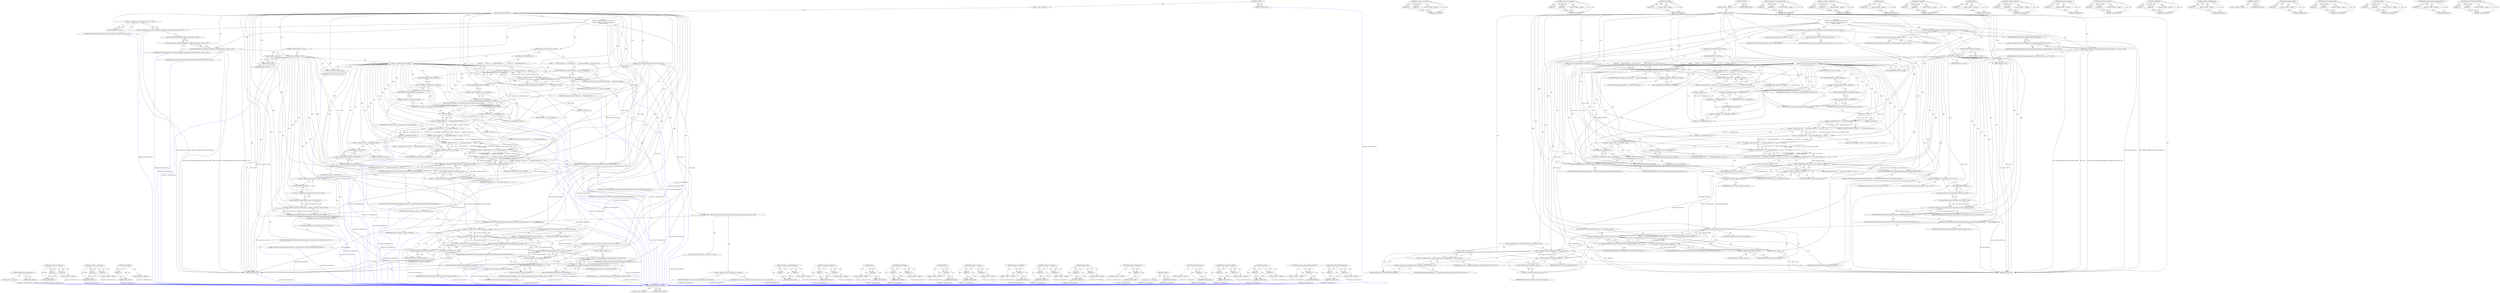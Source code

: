 digraph "UMA_HISTOGRAM_BOOLEAN" {
vulnerable_259 [label=<(METHOD,OnFileFeatureExtractionDone)>];
vulnerable_260 [label=<(BLOCK,&lt;empty&gt;,&lt;empty&gt;)>];
vulnerable_261 [label=<(METHOD_RETURN,ANY)>];
vulnerable_241 [label=<(METHOD,&lt;operator&gt;.subtraction)>];
vulnerable_242 [label=<(PARAM,p1)>];
vulnerable_243 [label=<(PARAM,p2)>];
vulnerable_244 [label=<(BLOCK,&lt;empty&gt;,&lt;empty&gt;)>];
vulnerable_245 [label=<(METHOD_RETURN,ANY)>];
vulnerable_194 [label=<(METHOD,&lt;operator&gt;.assignment)>];
vulnerable_195 [label=<(PARAM,p1)>];
vulnerable_196 [label=<(PARAM,p2)>];
vulnerable_197 [label=<(BLOCK,&lt;empty&gt;,&lt;empty&gt;)>];
vulnerable_198 [label=<(METHOD_RETURN,ANY)>];
vulnerable_217 [label=<(METHOD,GetFullPath)>];
vulnerable_218 [label=<(PARAM,p1)>];
vulnerable_219 [label=<(BLOCK,&lt;empty&gt;,&lt;empty&gt;)>];
vulnerable_220 [label=<(METHOD_RETURN,ANY)>];
vulnerable_6 [label=<(METHOD,&lt;global&gt;)<SUB>1</SUB>>];
vulnerable_7 [label=<(BLOCK,&lt;empty&gt;,&lt;empty&gt;)<SUB>1</SUB>>];
vulnerable_8 [label=<(METHOD,OnZipAnalysisFinished)<SUB>1</SUB>>];
vulnerable_9 [label="<(PARAM,const zip_analyzer::Results&amp; results)<SUB>1</SUB>>"];
vulnerable_10 [label="<(BLOCK,{
    DCHECK_CURRENTLY_ON(BrowserThread::UI);
 ...,{
    DCHECK_CURRENTLY_ON(BrowserThread::UI);
 ...)<SUB>1</SUB>>"];
vulnerable_11 [label="<(DCHECK_CURRENTLY_ON,DCHECK_CURRENTLY_ON(BrowserThread::UI))<SUB>2</SUB>>"];
vulnerable_12 [label="<(&lt;operator&gt;.fieldAccess,BrowserThread::UI)<SUB>2</SUB>>"];
vulnerable_13 [label="<(IDENTIFIER,BrowserThread,DCHECK_CURRENTLY_ON(BrowserThread::UI))<SUB>2</SUB>>"];
vulnerable_14 [label=<(FIELD_IDENTIFIER,UI,UI)<SUB>2</SUB>>];
vulnerable_15 [label="<(DCHECK_EQ,DCHECK_EQ(ClientDownloadRequest::ZIPPED_EXECUTA...)<SUB>3</SUB>>"];
vulnerable_16 [label="<(&lt;operator&gt;.fieldAccess,ClientDownloadRequest::ZIPPED_EXECUTABLE)<SUB>3</SUB>>"];
vulnerable_17 [label="<(IDENTIFIER,ClientDownloadRequest,DCHECK_EQ(ClientDownloadRequest::ZIPPED_EXECUTA...)<SUB>3</SUB>>"];
vulnerable_18 [label=<(FIELD_IDENTIFIER,ZIPPED_EXECUTABLE,ZIPPED_EXECUTABLE)<SUB>3</SUB>>];
vulnerable_19 [label="<(IDENTIFIER,type_,DCHECK_EQ(ClientDownloadRequest::ZIPPED_EXECUTA...)<SUB>3</SUB>>"];
vulnerable_20 [label=<(CONTROL_STRUCTURE,IF,if (!service_))<SUB>4</SUB>>];
vulnerable_21 [label=<(&lt;operator&gt;.logicalNot,!service_)<SUB>4</SUB>>];
vulnerable_22 [label=<(IDENTIFIER,service_,!service_)<SUB>4</SUB>>];
vulnerable_23 [label=<(BLOCK,&lt;empty&gt;,&lt;empty&gt;)<SUB>5</SUB>>];
vulnerable_24 [label=<(RETURN,return;,return;)<SUB>5</SUB>>];
vulnerable_25 [label=<(CONTROL_STRUCTURE,IF,if (results.success))<SUB>6</SUB>>];
vulnerable_26 [label=<(&lt;operator&gt;.fieldAccess,results.success)<SUB>6</SUB>>];
vulnerable_27 [label=<(IDENTIFIER,results,if (results.success))<SUB>6</SUB>>];
vulnerable_28 [label=<(FIELD_IDENTIFIER,success,success)<SUB>6</SUB>>];
vulnerable_29 [label=<(BLOCK,{
      zipped_executable_ = results.has_execut...,{
      zipped_executable_ = results.has_execut...)<SUB>6</SUB>>];
vulnerable_30 [label=<(&lt;operator&gt;.assignment,zipped_executable_ = results.has_executable)<SUB>7</SUB>>];
vulnerable_31 [label=<(IDENTIFIER,zipped_executable_,zipped_executable_ = results.has_executable)<SUB>7</SUB>>];
vulnerable_32 [label=<(&lt;operator&gt;.fieldAccess,results.has_executable)<SUB>7</SUB>>];
vulnerable_33 [label=<(IDENTIFIER,results,zipped_executable_ = results.has_executable)<SUB>7</SUB>>];
vulnerable_34 [label=<(FIELD_IDENTIFIER,has_executable,has_executable)<SUB>7</SUB>>];
vulnerable_35 [label=<(CopyFrom,archived_binary_.CopyFrom(results.archived_binary))<SUB>8</SUB>>];
vulnerable_36 [label=<(&lt;operator&gt;.fieldAccess,archived_binary_.CopyFrom)<SUB>8</SUB>>];
vulnerable_37 [label=<(IDENTIFIER,archived_binary_,archived_binary_.CopyFrom(results.archived_binary))<SUB>8</SUB>>];
vulnerable_38 [label=<(FIELD_IDENTIFIER,CopyFrom,CopyFrom)<SUB>8</SUB>>];
vulnerable_39 [label=<(&lt;operator&gt;.fieldAccess,results.archived_binary)<SUB>8</SUB>>];
vulnerable_40 [label=<(IDENTIFIER,results,archived_binary_.CopyFrom(results.archived_binary))<SUB>8</SUB>>];
vulnerable_41 [label=<(FIELD_IDENTIFIER,archived_binary,archived_binary)<SUB>8</SUB>>];
vulnerable_42 [label=<(&lt;operator&gt;.shiftLeft,DVLOG(1) &lt;&lt; &quot;Zip analysis finished for &quot; &lt;&lt; ite...)<SUB>9</SUB>>];
vulnerable_43 [label=<(&lt;operator&gt;.shiftLeft,DVLOG(1) &lt;&lt; &quot;Zip analysis finished for &quot; &lt;&lt; ite...)<SUB>9</SUB>>];
vulnerable_44 [label=<(&lt;operator&gt;.shiftLeft,DVLOG(1) &lt;&lt; &quot;Zip analysis finished for &quot; &lt;&lt; ite...)<SUB>9</SUB>>];
vulnerable_45 [label=<(&lt;operator&gt;.shiftLeft,DVLOG(1) &lt;&lt; &quot;Zip analysis finished for &quot; &lt;&lt; ite...)<SUB>9</SUB>>];
vulnerable_46 [label=<(&lt;operator&gt;.shiftLeft,DVLOG(1) &lt;&lt; &quot;Zip analysis finished for &quot; &lt;&lt; ite...)<SUB>9</SUB>>];
vulnerable_47 [label=<(&lt;operator&gt;.shiftLeft,DVLOG(1) &lt;&lt; &quot;Zip analysis finished for &quot;)<SUB>9</SUB>>];
vulnerable_48 [label=<(DVLOG,DVLOG(1))<SUB>9</SUB>>];
vulnerable_49 [label=<(LITERAL,1,DVLOG(1))<SUB>9</SUB>>];
vulnerable_50 [label=<(LITERAL,&quot;Zip analysis finished for &quot;,DVLOG(1) &lt;&lt; &quot;Zip analysis finished for &quot;)<SUB>9</SUB>>];
vulnerable_51 [label=<(value,item_-&gt;GetFullPath().value())<SUB>9</SUB>>];
vulnerable_52 [label=<(&lt;operator&gt;.fieldAccess,item_-&gt;GetFullPath().value)<SUB>9</SUB>>];
vulnerable_53 [label=<(GetFullPath,item_-&gt;GetFullPath())<SUB>9</SUB>>];
vulnerable_54 [label=<(&lt;operator&gt;.indirectFieldAccess,item_-&gt;GetFullPath)<SUB>9</SUB>>];
vulnerable_55 [label=<(IDENTIFIER,item_,item_-&gt;GetFullPath())<SUB>9</SUB>>];
vulnerable_56 [label=<(FIELD_IDENTIFIER,GetFullPath,GetFullPath)<SUB>9</SUB>>];
vulnerable_57 [label=<(FIELD_IDENTIFIER,value,value)<SUB>9</SUB>>];
vulnerable_58 [label=<(LITERAL,&quot;, has_executable=&quot;,DVLOG(1) &lt;&lt; &quot;Zip analysis finished for &quot; &lt;&lt; ite...)<SUB>10</SUB>>];
vulnerable_59 [label=<(&lt;operator&gt;.fieldAccess,results.has_executable)<SUB>10</SUB>>];
vulnerable_60 [label=<(IDENTIFIER,results,DVLOG(1) &lt;&lt; &quot;Zip analysis finished for &quot; &lt;&lt; ite...)<SUB>10</SUB>>];
vulnerable_61 [label=<(FIELD_IDENTIFIER,has_executable,has_executable)<SUB>10</SUB>>];
vulnerable_62 [label=<(LITERAL,&quot; has_archive=&quot;,DVLOG(1) &lt;&lt; &quot;Zip analysis finished for &quot; &lt;&lt; ite...)<SUB>11</SUB>>];
vulnerable_63 [label=<(&lt;operator&gt;.fieldAccess,results.has_archive)<SUB>11</SUB>>];
vulnerable_64 [label=<(IDENTIFIER,results,DVLOG(1) &lt;&lt; &quot;Zip analysis finished for &quot; &lt;&lt; ite...)<SUB>11</SUB>>];
vulnerable_65 [label=<(FIELD_IDENTIFIER,has_archive,has_archive)<SUB>11</SUB>>];
vulnerable_66 [label=<(CONTROL_STRUCTURE,ELSE,else)<SUB>12</SUB>>];
vulnerable_67 [label=<(BLOCK,{
       DVLOG(1) &lt;&lt; &quot;Zip analysis failed for &quot;...,{
       DVLOG(1) &lt;&lt; &quot;Zip analysis failed for &quot;...)<SUB>12</SUB>>];
vulnerable_68 [label=<(&lt;operator&gt;.shiftLeft,DVLOG(1) &lt;&lt; &quot;Zip analysis failed for &quot; &lt;&lt; item_...)<SUB>13</SUB>>];
vulnerable_69 [label=<(&lt;operator&gt;.shiftLeft,DVLOG(1) &lt;&lt; &quot;Zip analysis failed for &quot;)<SUB>13</SUB>>];
vulnerable_70 [label=<(DVLOG,DVLOG(1))<SUB>13</SUB>>];
vulnerable_71 [label=<(LITERAL,1,DVLOG(1))<SUB>13</SUB>>];
vulnerable_72 [label=<(LITERAL,&quot;Zip analysis failed for &quot;,DVLOG(1) &lt;&lt; &quot;Zip analysis failed for &quot;)<SUB>13</SUB>>];
vulnerable_73 [label=<(value,item_-&gt;GetFullPath().value())<SUB>13</SUB>>];
vulnerable_74 [label=<(&lt;operator&gt;.fieldAccess,item_-&gt;GetFullPath().value)<SUB>13</SUB>>];
vulnerable_75 [label=<(GetFullPath,item_-&gt;GetFullPath())<SUB>13</SUB>>];
vulnerable_76 [label=<(&lt;operator&gt;.indirectFieldAccess,item_-&gt;GetFullPath)<SUB>13</SUB>>];
vulnerable_77 [label=<(IDENTIFIER,item_,item_-&gt;GetFullPath())<SUB>13</SUB>>];
vulnerable_78 [label=<(FIELD_IDENTIFIER,GetFullPath,GetFullPath)<SUB>13</SUB>>];
vulnerable_79 [label=<(FIELD_IDENTIFIER,value,value)<SUB>13</SUB>>];
vulnerable_80 [label=<(UMA_HISTOGRAM_BOOLEAN,UMA_HISTOGRAM_BOOLEAN(&quot;SBClientDownload.ZipFile...)<SUB>15</SUB>>];
vulnerable_81 [label=<(LITERAL,&quot;SBClientDownload.ZipFileHasExecutable&quot;,UMA_HISTOGRAM_BOOLEAN(&quot;SBClientDownload.ZipFile...)<SUB>15</SUB>>];
vulnerable_82 [label=<(IDENTIFIER,zipped_executable_,UMA_HISTOGRAM_BOOLEAN(&quot;SBClientDownload.ZipFile...)<SUB>16</SUB>>];
vulnerable_83 [label=<(UMA_HISTOGRAM_BOOLEAN,UMA_HISTOGRAM_BOOLEAN(&quot;SBClientDownload.ZipFile...)<SUB>17</SUB>>];
vulnerable_84 [label=<(LITERAL,&quot;SBClientDownload.ZipFileHasArchiveButNoExecuta...,UMA_HISTOGRAM_BOOLEAN(&quot;SBClientDownload.ZipFile...)<SUB>17</SUB>>];
vulnerable_85 [label=<(&lt;operator&gt;.logicalAnd,results.has_archive &amp;&amp; !zipped_executable_)<SUB>18</SUB>>];
vulnerable_86 [label=<(&lt;operator&gt;.fieldAccess,results.has_archive)<SUB>18</SUB>>];
vulnerable_87 [label=<(IDENTIFIER,results,results.has_archive &amp;&amp; !zipped_executable_)<SUB>18</SUB>>];
vulnerable_88 [label=<(FIELD_IDENTIFIER,has_archive,has_archive)<SUB>18</SUB>>];
vulnerable_89 [label=<(&lt;operator&gt;.logicalNot,!zipped_executable_)<SUB>18</SUB>>];
vulnerable_90 [label=<(IDENTIFIER,zipped_executable_,!zipped_executable_)<SUB>18</SUB>>];
vulnerable_91 [label=<(UMA_HISTOGRAM_TIMES,UMA_HISTOGRAM_TIMES(&quot;SBClientDownload.ExtractZi...)<SUB>19</SUB>>];
vulnerable_92 [label=<(LITERAL,&quot;SBClientDownload.ExtractZipFeaturesTime&quot;,UMA_HISTOGRAM_TIMES(&quot;SBClientDownload.ExtractZi...)<SUB>19</SUB>>];
vulnerable_93 [label="<(&lt;operator&gt;.subtraction,base::TimeTicks::Now() - zip_analysis_start_time_)<SUB>20</SUB>>"];
vulnerable_94 [label="<(base.TimeTicks.Now,base::TimeTicks::Now())<SUB>20</SUB>>"];
vulnerable_95 [label="<(&lt;operator&gt;.fieldAccess,base::TimeTicks::Now)<SUB>20</SUB>>"];
vulnerable_96 [label="<(&lt;operator&gt;.fieldAccess,base::TimeTicks)<SUB>20</SUB>>"];
vulnerable_97 [label="<(IDENTIFIER,base,base::TimeTicks::Now())<SUB>20</SUB>>"];
vulnerable_98 [label="<(IDENTIFIER,TimeTicks,base::TimeTicks::Now())<SUB>20</SUB>>"];
vulnerable_99 [label=<(FIELD_IDENTIFIER,Now,Now)<SUB>20</SUB>>];
vulnerable_100 [label="<(IDENTIFIER,zip_analysis_start_time_,base::TimeTicks::Now() - zip_analysis_start_time_)<SUB>20</SUB>>"];
vulnerable_101 [label="<(CONTROL_STRUCTURE,FOR,for (const auto&amp; file_extension:results.archived_archive_filetypes))<SUB>21</SUB>>"];
vulnerable_102 [label=<(&lt;operator&gt;.fieldAccess,results.archived_archive_filetypes)<SUB>21</SUB>>];
vulnerable_103 [label="<(IDENTIFIER,results,for (const auto&amp; file_extension:results.archive...)<SUB>21</SUB>>"];
vulnerable_104 [label=<(FIELD_IDENTIFIER,archived_archive_filetypes,archived_archive_filetypes)<SUB>21</SUB>>];
vulnerable_105 [label="<(LOCAL,const auto file_extension: auto)<SUB>21</SUB>>"];
vulnerable_106 [label=<(RecordArchivedArchiveFileExtensionType,RecordArchivedArchiveFileExtensionType(file_ext...)<SUB>22</SUB>>];
vulnerable_107 [label=<(IDENTIFIER,file_extension,RecordArchivedArchiveFileExtensionType(file_ext...)<SUB>22</SUB>>];
vulnerable_108 [label=<(CONTROL_STRUCTURE,IF,if (!zipped_executable_ &amp;&amp; !results.has_archive))<SUB>24</SUB>>];
vulnerable_109 [label=<(&lt;operator&gt;.logicalAnd,!zipped_executable_ &amp;&amp; !results.has_archive)<SUB>24</SUB>>];
vulnerable_110 [label=<(&lt;operator&gt;.logicalNot,!zipped_executable_)<SUB>24</SUB>>];
vulnerable_111 [label=<(IDENTIFIER,zipped_executable_,!zipped_executable_)<SUB>24</SUB>>];
vulnerable_112 [label=<(&lt;operator&gt;.logicalNot,!results.has_archive)<SUB>24</SUB>>];
vulnerable_113 [label=<(&lt;operator&gt;.fieldAccess,results.has_archive)<SUB>24</SUB>>];
vulnerable_114 [label=<(IDENTIFIER,results,!results.has_archive)<SUB>24</SUB>>];
vulnerable_115 [label=<(FIELD_IDENTIFIER,has_archive,has_archive)<SUB>24</SUB>>];
vulnerable_116 [label=<(BLOCK,{
       PostFinishTask(UNKNOWN, REASON_ARCHIVE...,{
       PostFinishTask(UNKNOWN, REASON_ARCHIVE...)<SUB>24</SUB>>];
vulnerable_117 [label=<(PostFinishTask,PostFinishTask(UNKNOWN, REASON_ARCHIVE_WITHOUT_...)<SUB>25</SUB>>];
vulnerable_118 [label=<(IDENTIFIER,UNKNOWN,PostFinishTask(UNKNOWN, REASON_ARCHIVE_WITHOUT_...)<SUB>25</SUB>>];
vulnerable_119 [label=<(IDENTIFIER,REASON_ARCHIVE_WITHOUT_BINARIES,PostFinishTask(UNKNOWN, REASON_ARCHIVE_WITHOUT_...)<SUB>25</SUB>>];
vulnerable_120 [label=<(RETURN,return;,return;)<SUB>26</SUB>>];
vulnerable_121 [label=<(CONTROL_STRUCTURE,IF,if (!zipped_executable_ &amp;&amp; results.has_archive))<SUB>29</SUB>>];
vulnerable_122 [label=<(&lt;operator&gt;.logicalAnd,!zipped_executable_ &amp;&amp; results.has_archive)<SUB>29</SUB>>];
vulnerable_123 [label=<(&lt;operator&gt;.logicalNot,!zipped_executable_)<SUB>29</SUB>>];
vulnerable_124 [label=<(IDENTIFIER,zipped_executable_,!zipped_executable_)<SUB>29</SUB>>];
vulnerable_125 [label=<(&lt;operator&gt;.fieldAccess,results.has_archive)<SUB>29</SUB>>];
vulnerable_126 [label=<(IDENTIFIER,results,!zipped_executable_ &amp;&amp; results.has_archive)<SUB>29</SUB>>];
vulnerable_127 [label=<(FIELD_IDENTIFIER,has_archive,has_archive)<SUB>29</SUB>>];
vulnerable_128 [label=<(BLOCK,&lt;empty&gt;,&lt;empty&gt;)<SUB>30</SUB>>];
vulnerable_129 [label="<(&lt;operator&gt;.assignment,type_ = ClientDownloadRequest::ZIPPED_ARCHIVE)<SUB>30</SUB>>"];
vulnerable_130 [label="<(IDENTIFIER,type_,type_ = ClientDownloadRequest::ZIPPED_ARCHIVE)<SUB>30</SUB>>"];
vulnerable_131 [label="<(&lt;operator&gt;.fieldAccess,ClientDownloadRequest::ZIPPED_ARCHIVE)<SUB>30</SUB>>"];
vulnerable_132 [label="<(IDENTIFIER,ClientDownloadRequest,type_ = ClientDownloadRequest::ZIPPED_ARCHIVE)<SUB>30</SUB>>"];
vulnerable_133 [label=<(FIELD_IDENTIFIER,ZIPPED_ARCHIVE,ZIPPED_ARCHIVE)<SUB>30</SUB>>];
vulnerable_134 [label=<(OnFileFeatureExtractionDone,OnFileFeatureExtractionDone())<SUB>31</SUB>>];
vulnerable_135 [label=<(METHOD_RETURN,void)<SUB>1</SUB>>];
vulnerable_137 [label=<(METHOD_RETURN,ANY)<SUB>1</SUB>>];
vulnerable_221 [label=<(METHOD,&lt;operator&gt;.indirectFieldAccess)>];
vulnerable_222 [label=<(PARAM,p1)>];
vulnerable_223 [label=<(PARAM,p2)>];
vulnerable_224 [label=<(BLOCK,&lt;empty&gt;,&lt;empty&gt;)>];
vulnerable_225 [label=<(METHOD_RETURN,ANY)>];
vulnerable_180 [label=<(METHOD,&lt;operator&gt;.fieldAccess)>];
vulnerable_181 [label=<(PARAM,p1)>];
vulnerable_182 [label=<(PARAM,p2)>];
vulnerable_183 [label=<(BLOCK,&lt;empty&gt;,&lt;empty&gt;)>];
vulnerable_184 [label=<(METHOD_RETURN,ANY)>];
vulnerable_213 [label=<(METHOD,value)>];
vulnerable_214 [label=<(PARAM,p1)>];
vulnerable_215 [label=<(BLOCK,&lt;empty&gt;,&lt;empty&gt;)>];
vulnerable_216 [label=<(METHOD_RETURN,ANY)>];
vulnerable_254 [label=<(METHOD,PostFinishTask)>];
vulnerable_255 [label=<(PARAM,p1)>];
vulnerable_256 [label=<(PARAM,p2)>];
vulnerable_257 [label=<(BLOCK,&lt;empty&gt;,&lt;empty&gt;)>];
vulnerable_258 [label=<(METHOD_RETURN,ANY)>];
vulnerable_209 [label=<(METHOD,DVLOG)>];
vulnerable_210 [label=<(PARAM,p1)>];
vulnerable_211 [label=<(BLOCK,&lt;empty&gt;,&lt;empty&gt;)>];
vulnerable_212 [label=<(METHOD_RETURN,ANY)>];
vulnerable_204 [label=<(METHOD,&lt;operator&gt;.shiftLeft)>];
vulnerable_205 [label=<(PARAM,p1)>];
vulnerable_206 [label=<(PARAM,p2)>];
vulnerable_207 [label=<(BLOCK,&lt;empty&gt;,&lt;empty&gt;)>];
vulnerable_208 [label=<(METHOD_RETURN,ANY)>];
vulnerable_190 [label=<(METHOD,&lt;operator&gt;.logicalNot)>];
vulnerable_191 [label=<(PARAM,p1)>];
vulnerable_192 [label=<(BLOCK,&lt;empty&gt;,&lt;empty&gt;)>];
vulnerable_193 [label=<(METHOD_RETURN,ANY)>];
vulnerable_231 [label=<(METHOD,&lt;operator&gt;.logicalAnd)>];
vulnerable_232 [label=<(PARAM,p1)>];
vulnerable_233 [label=<(PARAM,p2)>];
vulnerable_234 [label=<(BLOCK,&lt;empty&gt;,&lt;empty&gt;)>];
vulnerable_235 [label=<(METHOD_RETURN,ANY)>];
vulnerable_185 [label=<(METHOD,DCHECK_EQ)>];
vulnerable_186 [label=<(PARAM,p1)>];
vulnerable_187 [label=<(PARAM,p2)>];
vulnerable_188 [label=<(BLOCK,&lt;empty&gt;,&lt;empty&gt;)>];
vulnerable_189 [label=<(METHOD_RETURN,ANY)>];
vulnerable_176 [label=<(METHOD,DCHECK_CURRENTLY_ON)>];
vulnerable_177 [label=<(PARAM,p1)>];
vulnerable_178 [label=<(BLOCK,&lt;empty&gt;,&lt;empty&gt;)>];
vulnerable_179 [label=<(METHOD_RETURN,ANY)>];
vulnerable_170 [label=<(METHOD,&lt;global&gt;)<SUB>1</SUB>>];
vulnerable_171 [label=<(BLOCK,&lt;empty&gt;,&lt;empty&gt;)>];
vulnerable_172 [label=<(METHOD_RETURN,ANY)>];
vulnerable_246 [label=<(METHOD,base.TimeTicks.Now)>];
vulnerable_247 [label=<(PARAM,p1)>];
vulnerable_248 [label=<(BLOCK,&lt;empty&gt;,&lt;empty&gt;)>];
vulnerable_249 [label=<(METHOD_RETURN,ANY)>];
vulnerable_236 [label=<(METHOD,UMA_HISTOGRAM_TIMES)>];
vulnerable_237 [label=<(PARAM,p1)>];
vulnerable_238 [label=<(PARAM,p2)>];
vulnerable_239 [label=<(BLOCK,&lt;empty&gt;,&lt;empty&gt;)>];
vulnerable_240 [label=<(METHOD_RETURN,ANY)>];
vulnerable_199 [label=<(METHOD,CopyFrom)>];
vulnerable_200 [label=<(PARAM,p1)>];
vulnerable_201 [label=<(PARAM,p2)>];
vulnerable_202 [label=<(BLOCK,&lt;empty&gt;,&lt;empty&gt;)>];
vulnerable_203 [label=<(METHOD_RETURN,ANY)>];
vulnerable_250 [label=<(METHOD,RecordArchivedArchiveFileExtensionType)>];
vulnerable_251 [label=<(PARAM,p1)>];
vulnerable_252 [label=<(BLOCK,&lt;empty&gt;,&lt;empty&gt;)>];
vulnerable_253 [label=<(METHOD_RETURN,ANY)>];
vulnerable_226 [label=<(METHOD,UMA_HISTOGRAM_BOOLEAN)>];
vulnerable_227 [label=<(PARAM,p1)>];
vulnerable_228 [label=<(PARAM,p2)>];
vulnerable_229 [label=<(BLOCK,&lt;empty&gt;,&lt;empty&gt;)>];
vulnerable_230 [label=<(METHOD_RETURN,ANY)>];
fixed_259 [label=<(METHOD,OnFileFeatureExtractionDone)>];
fixed_260 [label=<(BLOCK,&lt;empty&gt;,&lt;empty&gt;)>];
fixed_261 [label=<(METHOD_RETURN,ANY)>];
fixed_241 [label=<(METHOD,&lt;operator&gt;.subtraction)>];
fixed_242 [label=<(PARAM,p1)>];
fixed_243 [label=<(PARAM,p2)>];
fixed_244 [label=<(BLOCK,&lt;empty&gt;,&lt;empty&gt;)>];
fixed_245 [label=<(METHOD_RETURN,ANY)>];
fixed_194 [label=<(METHOD,&lt;operator&gt;.assignment)>];
fixed_195 [label=<(PARAM,p1)>];
fixed_196 [label=<(PARAM,p2)>];
fixed_197 [label=<(BLOCK,&lt;empty&gt;,&lt;empty&gt;)>];
fixed_198 [label=<(METHOD_RETURN,ANY)>];
fixed_217 [label=<(METHOD,GetFullPath)>];
fixed_218 [label=<(PARAM,p1)>];
fixed_219 [label=<(BLOCK,&lt;empty&gt;,&lt;empty&gt;)>];
fixed_220 [label=<(METHOD_RETURN,ANY)>];
fixed_6 [label=<(METHOD,&lt;global&gt;)<SUB>1</SUB>>];
fixed_7 [label=<(BLOCK,&lt;empty&gt;,&lt;empty&gt;)<SUB>1</SUB>>];
fixed_8 [label=<(METHOD,OnZipAnalysisFinished)<SUB>1</SUB>>];
fixed_9 [label="<(PARAM,const zip_analyzer::Results&amp; results)<SUB>1</SUB>>"];
fixed_10 [label="<(BLOCK,{
    DCHECK_CURRENTLY_ON(BrowserThread::UI);
 ...,{
    DCHECK_CURRENTLY_ON(BrowserThread::UI);
 ...)<SUB>1</SUB>>"];
fixed_11 [label="<(DCHECK_CURRENTLY_ON,DCHECK_CURRENTLY_ON(BrowserThread::UI))<SUB>2</SUB>>"];
fixed_12 [label="<(&lt;operator&gt;.fieldAccess,BrowserThread::UI)<SUB>2</SUB>>"];
fixed_13 [label="<(IDENTIFIER,BrowserThread,DCHECK_CURRENTLY_ON(BrowserThread::UI))<SUB>2</SUB>>"];
fixed_14 [label=<(FIELD_IDENTIFIER,UI,UI)<SUB>2</SUB>>];
fixed_15 [label="<(DCHECK_EQ,DCHECK_EQ(ClientDownloadRequest::ZIPPED_EXECUTA...)<SUB>3</SUB>>"];
fixed_16 [label="<(&lt;operator&gt;.fieldAccess,ClientDownloadRequest::ZIPPED_EXECUTABLE)<SUB>3</SUB>>"];
fixed_17 [label="<(IDENTIFIER,ClientDownloadRequest,DCHECK_EQ(ClientDownloadRequest::ZIPPED_EXECUTA...)<SUB>3</SUB>>"];
fixed_18 [label=<(FIELD_IDENTIFIER,ZIPPED_EXECUTABLE,ZIPPED_EXECUTABLE)<SUB>3</SUB>>];
fixed_19 [label="<(IDENTIFIER,type_,DCHECK_EQ(ClientDownloadRequest::ZIPPED_EXECUTA...)<SUB>3</SUB>>"];
fixed_20 [label=<(CONTROL_STRUCTURE,IF,if (!service_))<SUB>4</SUB>>];
fixed_21 [label=<(&lt;operator&gt;.logicalNot,!service_)<SUB>4</SUB>>];
fixed_22 [label=<(IDENTIFIER,service_,!service_)<SUB>4</SUB>>];
fixed_23 [label=<(BLOCK,&lt;empty&gt;,&lt;empty&gt;)<SUB>5</SUB>>];
fixed_24 [label=<(RETURN,return;,return;)<SUB>5</SUB>>];
fixed_25 [label=<(CONTROL_STRUCTURE,IF,if (results.success))<SUB>6</SUB>>];
fixed_26 [label=<(&lt;operator&gt;.fieldAccess,results.success)<SUB>6</SUB>>];
fixed_27 [label=<(IDENTIFIER,results,if (results.success))<SUB>6</SUB>>];
fixed_28 [label=<(FIELD_IDENTIFIER,success,success)<SUB>6</SUB>>];
fixed_29 [label=<(BLOCK,{
      archived_executable_ = results.has_exec...,{
      archived_executable_ = results.has_exec...)<SUB>6</SUB>>];
fixed_30 [label=<(&lt;operator&gt;.assignment,archived_executable_ = results.has_executable)<SUB>7</SUB>>];
fixed_31 [label=<(IDENTIFIER,archived_executable_,archived_executable_ = results.has_executable)<SUB>7</SUB>>];
fixed_32 [label=<(&lt;operator&gt;.fieldAccess,results.has_executable)<SUB>7</SUB>>];
fixed_33 [label=<(IDENTIFIER,results,archived_executable_ = results.has_executable)<SUB>7</SUB>>];
fixed_34 [label=<(FIELD_IDENTIFIER,has_executable,has_executable)<SUB>7</SUB>>];
fixed_35 [label=<(CopyFrom,archived_binary_.CopyFrom(results.archived_binary))<SUB>8</SUB>>];
fixed_36 [label=<(&lt;operator&gt;.fieldAccess,archived_binary_.CopyFrom)<SUB>8</SUB>>];
fixed_37 [label=<(IDENTIFIER,archived_binary_,archived_binary_.CopyFrom(results.archived_binary))<SUB>8</SUB>>];
fixed_38 [label=<(FIELD_IDENTIFIER,CopyFrom,CopyFrom)<SUB>8</SUB>>];
fixed_39 [label=<(&lt;operator&gt;.fieldAccess,results.archived_binary)<SUB>8</SUB>>];
fixed_40 [label=<(IDENTIFIER,results,archived_binary_.CopyFrom(results.archived_binary))<SUB>8</SUB>>];
fixed_41 [label=<(FIELD_IDENTIFIER,archived_binary,archived_binary)<SUB>8</SUB>>];
fixed_42 [label=<(&lt;operator&gt;.shiftLeft,DVLOG(1) &lt;&lt; &quot;Zip analysis finished for &quot; &lt;&lt; ite...)<SUB>9</SUB>>];
fixed_43 [label=<(&lt;operator&gt;.shiftLeft,DVLOG(1) &lt;&lt; &quot;Zip analysis finished for &quot; &lt;&lt; ite...)<SUB>9</SUB>>];
fixed_44 [label=<(&lt;operator&gt;.shiftLeft,DVLOG(1) &lt;&lt; &quot;Zip analysis finished for &quot; &lt;&lt; ite...)<SUB>9</SUB>>];
fixed_45 [label=<(&lt;operator&gt;.shiftLeft,DVLOG(1) &lt;&lt; &quot;Zip analysis finished for &quot; &lt;&lt; ite...)<SUB>9</SUB>>];
fixed_46 [label=<(&lt;operator&gt;.shiftLeft,DVLOG(1) &lt;&lt; &quot;Zip analysis finished for &quot; &lt;&lt; ite...)<SUB>9</SUB>>];
fixed_47 [label=<(&lt;operator&gt;.shiftLeft,DVLOG(1) &lt;&lt; &quot;Zip analysis finished for &quot;)<SUB>9</SUB>>];
fixed_48 [label=<(DVLOG,DVLOG(1))<SUB>9</SUB>>];
fixed_49 [label=<(LITERAL,1,DVLOG(1))<SUB>9</SUB>>];
fixed_50 [label=<(LITERAL,&quot;Zip analysis finished for &quot;,DVLOG(1) &lt;&lt; &quot;Zip analysis finished for &quot;)<SUB>9</SUB>>];
fixed_51 [label=<(value,item_-&gt;GetFullPath().value())<SUB>9</SUB>>];
fixed_52 [label=<(&lt;operator&gt;.fieldAccess,item_-&gt;GetFullPath().value)<SUB>9</SUB>>];
fixed_53 [label=<(GetFullPath,item_-&gt;GetFullPath())<SUB>9</SUB>>];
fixed_54 [label=<(&lt;operator&gt;.indirectFieldAccess,item_-&gt;GetFullPath)<SUB>9</SUB>>];
fixed_55 [label=<(IDENTIFIER,item_,item_-&gt;GetFullPath())<SUB>9</SUB>>];
fixed_56 [label=<(FIELD_IDENTIFIER,GetFullPath,GetFullPath)<SUB>9</SUB>>];
fixed_57 [label=<(FIELD_IDENTIFIER,value,value)<SUB>9</SUB>>];
fixed_58 [label=<(LITERAL,&quot;, has_executable=&quot;,DVLOG(1) &lt;&lt; &quot;Zip analysis finished for &quot; &lt;&lt; ite...)<SUB>10</SUB>>];
fixed_59 [label=<(&lt;operator&gt;.fieldAccess,results.has_executable)<SUB>10</SUB>>];
fixed_60 [label=<(IDENTIFIER,results,DVLOG(1) &lt;&lt; &quot;Zip analysis finished for &quot; &lt;&lt; ite...)<SUB>10</SUB>>];
fixed_61 [label=<(FIELD_IDENTIFIER,has_executable,has_executable)<SUB>10</SUB>>];
fixed_62 [label=<(LITERAL,&quot; has_archive=&quot;,DVLOG(1) &lt;&lt; &quot;Zip analysis finished for &quot; &lt;&lt; ite...)<SUB>11</SUB>>];
fixed_63 [label=<(&lt;operator&gt;.fieldAccess,results.has_archive)<SUB>11</SUB>>];
fixed_64 [label=<(IDENTIFIER,results,DVLOG(1) &lt;&lt; &quot;Zip analysis finished for &quot; &lt;&lt; ite...)<SUB>11</SUB>>];
fixed_65 [label=<(FIELD_IDENTIFIER,has_archive,has_archive)<SUB>11</SUB>>];
fixed_66 [label=<(CONTROL_STRUCTURE,ELSE,else)<SUB>12</SUB>>];
fixed_67 [label=<(BLOCK,{
       DVLOG(1) &lt;&lt; &quot;Zip analysis failed for &quot;...,{
       DVLOG(1) &lt;&lt; &quot;Zip analysis failed for &quot;...)<SUB>12</SUB>>];
fixed_68 [label=<(&lt;operator&gt;.shiftLeft,DVLOG(1) &lt;&lt; &quot;Zip analysis failed for &quot; &lt;&lt; item_...)<SUB>13</SUB>>];
fixed_69 [label=<(&lt;operator&gt;.shiftLeft,DVLOG(1) &lt;&lt; &quot;Zip analysis failed for &quot;)<SUB>13</SUB>>];
fixed_70 [label=<(DVLOG,DVLOG(1))<SUB>13</SUB>>];
fixed_71 [label=<(LITERAL,1,DVLOG(1))<SUB>13</SUB>>];
fixed_72 [label=<(LITERAL,&quot;Zip analysis failed for &quot;,DVLOG(1) &lt;&lt; &quot;Zip analysis failed for &quot;)<SUB>13</SUB>>];
fixed_73 [label=<(value,item_-&gt;GetFullPath().value())<SUB>13</SUB>>];
fixed_74 [label=<(&lt;operator&gt;.fieldAccess,item_-&gt;GetFullPath().value)<SUB>13</SUB>>];
fixed_75 [label=<(GetFullPath,item_-&gt;GetFullPath())<SUB>13</SUB>>];
fixed_76 [label=<(&lt;operator&gt;.indirectFieldAccess,item_-&gt;GetFullPath)<SUB>13</SUB>>];
fixed_77 [label=<(IDENTIFIER,item_,item_-&gt;GetFullPath())<SUB>13</SUB>>];
fixed_78 [label=<(FIELD_IDENTIFIER,GetFullPath,GetFullPath)<SUB>13</SUB>>];
fixed_79 [label=<(FIELD_IDENTIFIER,value,value)<SUB>13</SUB>>];
fixed_80 [label=<(UMA_HISTOGRAM_BOOLEAN,UMA_HISTOGRAM_BOOLEAN(&quot;SBClientDownload.ZipFile...)<SUB>15</SUB>>];
fixed_81 [label=<(LITERAL,&quot;SBClientDownload.ZipFileHasExecutable&quot;,UMA_HISTOGRAM_BOOLEAN(&quot;SBClientDownload.ZipFile...)<SUB>15</SUB>>];
fixed_82 [label=<(IDENTIFIER,archived_executable_,UMA_HISTOGRAM_BOOLEAN(&quot;SBClientDownload.ZipFile...)<SUB>16</SUB>>];
fixed_83 [label=<(UMA_HISTOGRAM_BOOLEAN,UMA_HISTOGRAM_BOOLEAN(&quot;SBClientDownload.ZipFile...)<SUB>17</SUB>>];
fixed_84 [label=<(LITERAL,&quot;SBClientDownload.ZipFileHasArchiveButNoExecuta...,UMA_HISTOGRAM_BOOLEAN(&quot;SBClientDownload.ZipFile...)<SUB>17</SUB>>];
fixed_85 [label=<(&lt;operator&gt;.logicalAnd,results.has_archive &amp;&amp; !archived_executable_)<SUB>18</SUB>>];
fixed_86 [label=<(&lt;operator&gt;.fieldAccess,results.has_archive)<SUB>18</SUB>>];
fixed_87 [label=<(IDENTIFIER,results,results.has_archive &amp;&amp; !archived_executable_)<SUB>18</SUB>>];
fixed_88 [label=<(FIELD_IDENTIFIER,has_archive,has_archive)<SUB>18</SUB>>];
fixed_89 [label=<(&lt;operator&gt;.logicalNot,!archived_executable_)<SUB>18</SUB>>];
fixed_90 [label=<(IDENTIFIER,archived_executable_,!archived_executable_)<SUB>18</SUB>>];
fixed_91 [label=<(UMA_HISTOGRAM_TIMES,UMA_HISTOGRAM_TIMES(&quot;SBClientDownload.ExtractZi...)<SUB>19</SUB>>];
fixed_92 [label=<(LITERAL,&quot;SBClientDownload.ExtractZipFeaturesTime&quot;,UMA_HISTOGRAM_TIMES(&quot;SBClientDownload.ExtractZi...)<SUB>19</SUB>>];
fixed_93 [label="<(&lt;operator&gt;.subtraction,base::TimeTicks::Now() - zip_analysis_start_time_)<SUB>20</SUB>>"];
fixed_94 [label="<(base.TimeTicks.Now,base::TimeTicks::Now())<SUB>20</SUB>>"];
fixed_95 [label="<(&lt;operator&gt;.fieldAccess,base::TimeTicks::Now)<SUB>20</SUB>>"];
fixed_96 [label="<(&lt;operator&gt;.fieldAccess,base::TimeTicks)<SUB>20</SUB>>"];
fixed_97 [label="<(IDENTIFIER,base,base::TimeTicks::Now())<SUB>20</SUB>>"];
fixed_98 [label="<(IDENTIFIER,TimeTicks,base::TimeTicks::Now())<SUB>20</SUB>>"];
fixed_99 [label=<(FIELD_IDENTIFIER,Now,Now)<SUB>20</SUB>>];
fixed_100 [label="<(IDENTIFIER,zip_analysis_start_time_,base::TimeTicks::Now() - zip_analysis_start_time_)<SUB>20</SUB>>"];
fixed_101 [label="<(CONTROL_STRUCTURE,FOR,for (const auto&amp; file_extension:results.archived_archive_filetypes))<SUB>21</SUB>>"];
fixed_102 [label=<(&lt;operator&gt;.fieldAccess,results.archived_archive_filetypes)<SUB>21</SUB>>];
fixed_103 [label="<(IDENTIFIER,results,for (const auto&amp; file_extension:results.archive...)<SUB>21</SUB>>"];
fixed_104 [label=<(FIELD_IDENTIFIER,archived_archive_filetypes,archived_archive_filetypes)<SUB>21</SUB>>];
fixed_105 [label="<(LOCAL,const auto file_extension: auto)<SUB>21</SUB>>"];
fixed_106 [label=<(RecordArchivedArchiveFileExtensionType,RecordArchivedArchiveFileExtensionType(file_ext...)<SUB>22</SUB>>];
fixed_107 [label=<(IDENTIFIER,file_extension,RecordArchivedArchiveFileExtensionType(file_ext...)<SUB>22</SUB>>];
fixed_108 [label=<(CONTROL_STRUCTURE,IF,if (!archived_executable_ &amp;&amp; !results.has_archive))<SUB>24</SUB>>];
fixed_109 [label=<(&lt;operator&gt;.logicalAnd,!archived_executable_ &amp;&amp; !results.has_archive)<SUB>24</SUB>>];
fixed_110 [label=<(&lt;operator&gt;.logicalNot,!archived_executable_)<SUB>24</SUB>>];
fixed_111 [label=<(IDENTIFIER,archived_executable_,!archived_executable_)<SUB>24</SUB>>];
fixed_112 [label=<(&lt;operator&gt;.logicalNot,!results.has_archive)<SUB>24</SUB>>];
fixed_113 [label=<(&lt;operator&gt;.fieldAccess,results.has_archive)<SUB>24</SUB>>];
fixed_114 [label=<(IDENTIFIER,results,!results.has_archive)<SUB>24</SUB>>];
fixed_115 [label=<(FIELD_IDENTIFIER,has_archive,has_archive)<SUB>24</SUB>>];
fixed_116 [label=<(BLOCK,{
       PostFinishTask(UNKNOWN, REASON_ARCHIVE...,{
       PostFinishTask(UNKNOWN, REASON_ARCHIVE...)<SUB>24</SUB>>];
fixed_117 [label=<(PostFinishTask,PostFinishTask(UNKNOWN, REASON_ARCHIVE_WITHOUT_...)<SUB>25</SUB>>];
fixed_118 [label=<(IDENTIFIER,UNKNOWN,PostFinishTask(UNKNOWN, REASON_ARCHIVE_WITHOUT_...)<SUB>25</SUB>>];
fixed_119 [label=<(IDENTIFIER,REASON_ARCHIVE_WITHOUT_BINARIES,PostFinishTask(UNKNOWN, REASON_ARCHIVE_WITHOUT_...)<SUB>25</SUB>>];
fixed_120 [label=<(RETURN,return;,return;)<SUB>26</SUB>>];
fixed_121 [label=<(CONTROL_STRUCTURE,IF,if (!archived_executable_ &amp;&amp; results.has_archive))<SUB>29</SUB>>];
fixed_122 [label=<(&lt;operator&gt;.logicalAnd,!archived_executable_ &amp;&amp; results.has_archive)<SUB>29</SUB>>];
fixed_123 [label=<(&lt;operator&gt;.logicalNot,!archived_executable_)<SUB>29</SUB>>];
fixed_124 [label=<(IDENTIFIER,archived_executable_,!archived_executable_)<SUB>29</SUB>>];
fixed_125 [label=<(&lt;operator&gt;.fieldAccess,results.has_archive)<SUB>29</SUB>>];
fixed_126 [label=<(IDENTIFIER,results,!archived_executable_ &amp;&amp; results.has_archive)<SUB>29</SUB>>];
fixed_127 [label=<(FIELD_IDENTIFIER,has_archive,has_archive)<SUB>29</SUB>>];
fixed_128 [label=<(BLOCK,&lt;empty&gt;,&lt;empty&gt;)<SUB>30</SUB>>];
fixed_129 [label="<(&lt;operator&gt;.assignment,type_ = ClientDownloadRequest::ZIPPED_ARCHIVE)<SUB>30</SUB>>"];
fixed_130 [label="<(IDENTIFIER,type_,type_ = ClientDownloadRequest::ZIPPED_ARCHIVE)<SUB>30</SUB>>"];
fixed_131 [label="<(&lt;operator&gt;.fieldAccess,ClientDownloadRequest::ZIPPED_ARCHIVE)<SUB>30</SUB>>"];
fixed_132 [label="<(IDENTIFIER,ClientDownloadRequest,type_ = ClientDownloadRequest::ZIPPED_ARCHIVE)<SUB>30</SUB>>"];
fixed_133 [label=<(FIELD_IDENTIFIER,ZIPPED_ARCHIVE,ZIPPED_ARCHIVE)<SUB>30</SUB>>];
fixed_134 [label=<(OnFileFeatureExtractionDone,OnFileFeatureExtractionDone())<SUB>31</SUB>>];
fixed_135 [label=<(METHOD_RETURN,void)<SUB>1</SUB>>];
fixed_137 [label=<(METHOD_RETURN,ANY)<SUB>1</SUB>>];
fixed_221 [label=<(METHOD,&lt;operator&gt;.indirectFieldAccess)>];
fixed_222 [label=<(PARAM,p1)>];
fixed_223 [label=<(PARAM,p2)>];
fixed_224 [label=<(BLOCK,&lt;empty&gt;,&lt;empty&gt;)>];
fixed_225 [label=<(METHOD_RETURN,ANY)>];
fixed_180 [label=<(METHOD,&lt;operator&gt;.fieldAccess)>];
fixed_181 [label=<(PARAM,p1)>];
fixed_182 [label=<(PARAM,p2)>];
fixed_183 [label=<(BLOCK,&lt;empty&gt;,&lt;empty&gt;)>];
fixed_184 [label=<(METHOD_RETURN,ANY)>];
fixed_213 [label=<(METHOD,value)>];
fixed_214 [label=<(PARAM,p1)>];
fixed_215 [label=<(BLOCK,&lt;empty&gt;,&lt;empty&gt;)>];
fixed_216 [label=<(METHOD_RETURN,ANY)>];
fixed_254 [label=<(METHOD,PostFinishTask)>];
fixed_255 [label=<(PARAM,p1)>];
fixed_256 [label=<(PARAM,p2)>];
fixed_257 [label=<(BLOCK,&lt;empty&gt;,&lt;empty&gt;)>];
fixed_258 [label=<(METHOD_RETURN,ANY)>];
fixed_209 [label=<(METHOD,DVLOG)>];
fixed_210 [label=<(PARAM,p1)>];
fixed_211 [label=<(BLOCK,&lt;empty&gt;,&lt;empty&gt;)>];
fixed_212 [label=<(METHOD_RETURN,ANY)>];
fixed_204 [label=<(METHOD,&lt;operator&gt;.shiftLeft)>];
fixed_205 [label=<(PARAM,p1)>];
fixed_206 [label=<(PARAM,p2)>];
fixed_207 [label=<(BLOCK,&lt;empty&gt;,&lt;empty&gt;)>];
fixed_208 [label=<(METHOD_RETURN,ANY)>];
fixed_190 [label=<(METHOD,&lt;operator&gt;.logicalNot)>];
fixed_191 [label=<(PARAM,p1)>];
fixed_192 [label=<(BLOCK,&lt;empty&gt;,&lt;empty&gt;)>];
fixed_193 [label=<(METHOD_RETURN,ANY)>];
fixed_231 [label=<(METHOD,&lt;operator&gt;.logicalAnd)>];
fixed_232 [label=<(PARAM,p1)>];
fixed_233 [label=<(PARAM,p2)>];
fixed_234 [label=<(BLOCK,&lt;empty&gt;,&lt;empty&gt;)>];
fixed_235 [label=<(METHOD_RETURN,ANY)>];
fixed_185 [label=<(METHOD,DCHECK_EQ)>];
fixed_186 [label=<(PARAM,p1)>];
fixed_187 [label=<(PARAM,p2)>];
fixed_188 [label=<(BLOCK,&lt;empty&gt;,&lt;empty&gt;)>];
fixed_189 [label=<(METHOD_RETURN,ANY)>];
fixed_176 [label=<(METHOD,DCHECK_CURRENTLY_ON)>];
fixed_177 [label=<(PARAM,p1)>];
fixed_178 [label=<(BLOCK,&lt;empty&gt;,&lt;empty&gt;)>];
fixed_179 [label=<(METHOD_RETURN,ANY)>];
fixed_170 [label=<(METHOD,&lt;global&gt;)<SUB>1</SUB>>];
fixed_171 [label=<(BLOCK,&lt;empty&gt;,&lt;empty&gt;)>];
fixed_172 [label=<(METHOD_RETURN,ANY)>];
fixed_246 [label=<(METHOD,base.TimeTicks.Now)>];
fixed_247 [label=<(PARAM,p1)>];
fixed_248 [label=<(BLOCK,&lt;empty&gt;,&lt;empty&gt;)>];
fixed_249 [label=<(METHOD_RETURN,ANY)>];
fixed_236 [label=<(METHOD,UMA_HISTOGRAM_TIMES)>];
fixed_237 [label=<(PARAM,p1)>];
fixed_238 [label=<(PARAM,p2)>];
fixed_239 [label=<(BLOCK,&lt;empty&gt;,&lt;empty&gt;)>];
fixed_240 [label=<(METHOD_RETURN,ANY)>];
fixed_199 [label=<(METHOD,CopyFrom)>];
fixed_200 [label=<(PARAM,p1)>];
fixed_201 [label=<(PARAM,p2)>];
fixed_202 [label=<(BLOCK,&lt;empty&gt;,&lt;empty&gt;)>];
fixed_203 [label=<(METHOD_RETURN,ANY)>];
fixed_250 [label=<(METHOD,RecordArchivedArchiveFileExtensionType)>];
fixed_251 [label=<(PARAM,p1)>];
fixed_252 [label=<(BLOCK,&lt;empty&gt;,&lt;empty&gt;)>];
fixed_253 [label=<(METHOD_RETURN,ANY)>];
fixed_226 [label=<(METHOD,UMA_HISTOGRAM_BOOLEAN)>];
fixed_227 [label=<(PARAM,p1)>];
fixed_228 [label=<(PARAM,p2)>];
fixed_229 [label=<(BLOCK,&lt;empty&gt;,&lt;empty&gt;)>];
fixed_230 [label=<(METHOD_RETURN,ANY)>];
vulnerable_259 -> vulnerable_260  [key=0, label="AST: "];
vulnerable_259 -> vulnerable_261  [key=0, label="AST: "];
vulnerable_259 -> vulnerable_261  [key=1, label="CFG: "];
vulnerable_241 -> vulnerable_242  [key=0, label="AST: "];
vulnerable_241 -> vulnerable_242  [key=1, label="DDG: "];
vulnerable_241 -> vulnerable_244  [key=0, label="AST: "];
vulnerable_241 -> vulnerable_243  [key=0, label="AST: "];
vulnerable_241 -> vulnerable_243  [key=1, label="DDG: "];
vulnerable_241 -> vulnerable_245  [key=0, label="AST: "];
vulnerable_241 -> vulnerable_245  [key=1, label="CFG: "];
vulnerable_242 -> vulnerable_245  [key=0, label="DDG: p1"];
vulnerable_243 -> vulnerable_245  [key=0, label="DDG: p2"];
vulnerable_194 -> vulnerable_195  [key=0, label="AST: "];
vulnerable_194 -> vulnerable_195  [key=1, label="DDG: "];
vulnerable_194 -> vulnerable_197  [key=0, label="AST: "];
vulnerable_194 -> vulnerable_196  [key=0, label="AST: "];
vulnerable_194 -> vulnerable_196  [key=1, label="DDG: "];
vulnerable_194 -> vulnerable_198  [key=0, label="AST: "];
vulnerable_194 -> vulnerable_198  [key=1, label="CFG: "];
vulnerable_195 -> vulnerable_198  [key=0, label="DDG: p1"];
vulnerable_196 -> vulnerable_198  [key=0, label="DDG: p2"];
vulnerable_217 -> vulnerable_218  [key=0, label="AST: "];
vulnerable_217 -> vulnerable_218  [key=1, label="DDG: "];
vulnerable_217 -> vulnerable_219  [key=0, label="AST: "];
vulnerable_217 -> vulnerable_220  [key=0, label="AST: "];
vulnerable_217 -> vulnerable_220  [key=1, label="CFG: "];
vulnerable_218 -> vulnerable_220  [key=0, label="DDG: p1"];
vulnerable_6 -> vulnerable_7  [key=0, label="AST: "];
vulnerable_6 -> vulnerable_137  [key=0, label="AST: "];
vulnerable_6 -> vulnerable_137  [key=1, label="CFG: "];
vulnerable_7 -> vulnerable_8  [key=0, label="AST: "];
vulnerable_8 -> vulnerable_9  [key=0, label="AST: "];
vulnerable_8 -> vulnerable_9  [key=1, label="DDG: "];
vulnerable_8 -> vulnerable_10  [key=0, label="AST: "];
vulnerable_8 -> vulnerable_135  [key=0, label="AST: "];
vulnerable_8 -> vulnerable_14  [key=0, label="CFG: "];
vulnerable_8 -> vulnerable_134  [key=0, label="DDG: "];
vulnerable_8 -> vulnerable_15  [key=0, label="DDG: "];
vulnerable_8 -> vulnerable_80  [key=0, label="DDG: "];
vulnerable_8 -> vulnerable_83  [key=0, label="DDG: "];
vulnerable_8 -> vulnerable_91  [key=0, label="DDG: "];
vulnerable_8 -> vulnerable_21  [key=0, label="DDG: "];
vulnerable_8 -> vulnerable_24  [key=0, label="DDG: "];
vulnerable_8 -> vulnerable_93  [key=0, label="DDG: "];
vulnerable_8 -> vulnerable_106  [key=0, label="DDG: "];
vulnerable_8 -> vulnerable_120  [key=0, label="DDG: "];
vulnerable_8 -> vulnerable_89  [key=0, label="DDG: "];
vulnerable_8 -> vulnerable_110  [key=0, label="DDG: "];
vulnerable_8 -> vulnerable_117  [key=0, label="DDG: "];
vulnerable_8 -> vulnerable_123  [key=0, label="DDG: "];
vulnerable_8 -> vulnerable_43  [key=0, label="DDG: "];
vulnerable_8 -> vulnerable_69  [key=0, label="DDG: "];
vulnerable_8 -> vulnerable_45  [key=0, label="DDG: "];
vulnerable_8 -> vulnerable_70  [key=0, label="DDG: "];
vulnerable_8 -> vulnerable_47  [key=0, label="DDG: "];
vulnerable_8 -> vulnerable_48  [key=0, label="DDG: "];
vulnerable_9 -> vulnerable_135  [key=0, label="DDG: results"];
vulnerable_9 -> vulnerable_30  [key=0, label="DDG: results"];
vulnerable_9 -> vulnerable_85  [key=0, label="DDG: results"];
vulnerable_9 -> vulnerable_122  [key=0, label="DDG: results"];
vulnerable_9 -> vulnerable_35  [key=0, label="DDG: results"];
vulnerable_9 -> vulnerable_42  [key=0, label="DDG: results"];
vulnerable_9 -> vulnerable_112  [key=0, label="DDG: results"];
vulnerable_9 -> vulnerable_44  [key=0, label="DDG: results"];
vulnerable_10 -> vulnerable_11  [key=0, label="AST: "];
vulnerable_10 -> vulnerable_15  [key=0, label="AST: "];
vulnerable_10 -> vulnerable_20  [key=0, label="AST: "];
vulnerable_10 -> vulnerable_25  [key=0, label="AST: "];
vulnerable_10 -> vulnerable_80  [key=0, label="AST: "];
vulnerable_10 -> vulnerable_83  [key=0, label="AST: "];
vulnerable_10 -> vulnerable_91  [key=0, label="AST: "];
vulnerable_10 -> vulnerable_101  [key=0, label="AST: "];
vulnerable_10 -> vulnerable_108  [key=0, label="AST: "];
vulnerable_10 -> vulnerable_121  [key=0, label="AST: "];
vulnerable_10 -> vulnerable_134  [key=0, label="AST: "];
vulnerable_11 -> vulnerable_12  [key=0, label="AST: "];
vulnerable_11 -> vulnerable_18  [key=0, label="CFG: "];
vulnerable_11 -> vulnerable_135  [key=0, label="DDG: BrowserThread::UI"];
vulnerable_11 -> vulnerable_135  [key=1, label="DDG: DCHECK_CURRENTLY_ON(BrowserThread::UI)"];
vulnerable_12 -> vulnerable_13  [key=0, label="AST: "];
vulnerable_12 -> vulnerable_14  [key=0, label="AST: "];
vulnerable_12 -> vulnerable_11  [key=0, label="CFG: "];
vulnerable_14 -> vulnerable_12  [key=0, label="CFG: "];
vulnerable_15 -> vulnerable_16  [key=0, label="AST: "];
vulnerable_15 -> vulnerable_19  [key=0, label="AST: "];
vulnerable_15 -> vulnerable_21  [key=0, label="CFG: "];
vulnerable_15 -> vulnerable_135  [key=0, label="DDG: ClientDownloadRequest::ZIPPED_EXECUTABLE"];
vulnerable_15 -> vulnerable_135  [key=1, label="DDG: type_"];
vulnerable_15 -> vulnerable_135  [key=2, label="DDG: DCHECK_EQ(ClientDownloadRequest::ZIPPED_EXECUTABLE, type_)"];
vulnerable_16 -> vulnerable_17  [key=0, label="AST: "];
vulnerable_16 -> vulnerable_18  [key=0, label="AST: "];
vulnerable_16 -> vulnerable_15  [key=0, label="CFG: "];
vulnerable_18 -> vulnerable_16  [key=0, label="CFG: "];
vulnerable_20 -> vulnerable_21  [key=0, label="AST: "];
vulnerable_20 -> vulnerable_23  [key=0, label="AST: "];
vulnerable_21 -> vulnerable_22  [key=0, label="AST: "];
vulnerable_21 -> vulnerable_24  [key=0, label="CFG: "];
vulnerable_21 -> vulnerable_24  [key=1, label="CDG: "];
vulnerable_21 -> vulnerable_28  [key=0, label="CFG: "];
vulnerable_21 -> vulnerable_28  [key=1, label="CDG: "];
vulnerable_21 -> vulnerable_135  [key=0, label="DDG: !service_"];
vulnerable_21 -> vulnerable_135  [key=1, label="DDG: service_"];
vulnerable_21 -> vulnerable_94  [key=0, label="CDG: "];
vulnerable_21 -> vulnerable_26  [key=0, label="CDG: "];
vulnerable_21 -> vulnerable_96  [key=0, label="CDG: "];
vulnerable_21 -> vulnerable_85  [key=0, label="CDG: "];
vulnerable_21 -> vulnerable_95  [key=0, label="CDG: "];
vulnerable_21 -> vulnerable_91  [key=0, label="CDG: "];
vulnerable_21 -> vulnerable_93  [key=0, label="CDG: "];
vulnerable_21 -> vulnerable_80  [key=0, label="CDG: "];
vulnerable_21 -> vulnerable_88  [key=0, label="CDG: "];
vulnerable_21 -> vulnerable_86  [key=0, label="CDG: "];
vulnerable_21 -> vulnerable_99  [key=0, label="CDG: "];
vulnerable_21 -> vulnerable_106  [key=0, label="CDG: "];
vulnerable_21 -> vulnerable_83  [key=0, label="CDG: "];
vulnerable_21 -> vulnerable_110  [key=0, label="CDG: "];
vulnerable_21 -> vulnerable_109  [key=0, label="CDG: "];
vulnerable_23 -> vulnerable_24  [key=0, label="AST: "];
vulnerable_24 -> vulnerable_135  [key=0, label="CFG: "];
vulnerable_24 -> vulnerable_135  [key=1, label="DDG: &lt;RET&gt;"];
vulnerable_25 -> vulnerable_26  [key=0, label="AST: "];
vulnerable_25 -> vulnerable_29  [key=0, label="AST: "];
vulnerable_25 -> vulnerable_66  [key=0, label="AST: "];
vulnerable_26 -> vulnerable_27  [key=0, label="AST: "];
vulnerable_26 -> vulnerable_28  [key=0, label="AST: "];
vulnerable_26 -> vulnerable_34  [key=0, label="CFG: "];
vulnerable_26 -> vulnerable_34  [key=1, label="CDG: "];
vulnerable_26 -> vulnerable_70  [key=0, label="CFG: "];
vulnerable_26 -> vulnerable_70  [key=1, label="CDG: "];
vulnerable_26 -> vulnerable_30  [key=0, label="CDG: "];
vulnerable_26 -> vulnerable_68  [key=0, label="CDG: "];
vulnerable_26 -> vulnerable_73  [key=0, label="CDG: "];
vulnerable_26 -> vulnerable_42  [key=0, label="CDG: "];
vulnerable_26 -> vulnerable_51  [key=0, label="CDG: "];
vulnerable_26 -> vulnerable_57  [key=0, label="CDG: "];
vulnerable_26 -> vulnerable_75  [key=0, label="CDG: "];
vulnerable_26 -> vulnerable_52  [key=0, label="CDG: "];
vulnerable_26 -> vulnerable_38  [key=0, label="CDG: "];
vulnerable_26 -> vulnerable_56  [key=0, label="CDG: "];
vulnerable_26 -> vulnerable_69  [key=0, label="CDG: "];
vulnerable_26 -> vulnerable_74  [key=0, label="CDG: "];
vulnerable_26 -> vulnerable_76  [key=0, label="CDG: "];
vulnerable_26 -> vulnerable_59  [key=0, label="CDG: "];
vulnerable_26 -> vulnerable_44  [key=0, label="CDG: "];
vulnerable_26 -> vulnerable_35  [key=0, label="CDG: "];
vulnerable_26 -> vulnerable_54  [key=0, label="CDG: "];
vulnerable_26 -> vulnerable_79  [key=0, label="CDG: "];
vulnerable_26 -> vulnerable_43  [key=0, label="CDG: "];
vulnerable_26 -> vulnerable_61  [key=0, label="CDG: "];
vulnerable_26 -> vulnerable_36  [key=0, label="CDG: "];
vulnerable_26 -> vulnerable_47  [key=0, label="CDG: "];
vulnerable_26 -> vulnerable_48  [key=0, label="CDG: "];
vulnerable_26 -> vulnerable_32  [key=0, label="CDG: "];
vulnerable_26 -> vulnerable_46  [key=0, label="CDG: "];
vulnerable_26 -> vulnerable_45  [key=0, label="CDG: "];
vulnerable_26 -> vulnerable_65  [key=0, label="CDG: "];
vulnerable_26 -> vulnerable_53  [key=0, label="CDG: "];
vulnerable_26 -> vulnerable_41  [key=0, label="CDG: "];
vulnerable_26 -> vulnerable_63  [key=0, label="CDG: "];
vulnerable_26 -> vulnerable_78  [key=0, label="CDG: "];
vulnerable_26 -> vulnerable_39  [key=0, label="CDG: "];
vulnerable_28 -> vulnerable_26  [key=0, label="CFG: "];
vulnerable_29 -> vulnerable_30  [key=0, label="AST: "];
vulnerable_29 -> vulnerable_35  [key=0, label="AST: "];
vulnerable_29 -> vulnerable_42  [key=0, label="AST: "];
vulnerable_30 -> vulnerable_31  [key=0, label="AST: "];
vulnerable_30 -> vulnerable_32  [key=0, label="AST: "];
vulnerable_30 -> vulnerable_38  [key=0, label="CFG: "];
vulnerable_30 -> vulnerable_80  [key=0, label="DDG: zipped_executable_"];
vulnerable_32 -> vulnerable_33  [key=0, label="AST: "];
vulnerable_32 -> vulnerable_34  [key=0, label="AST: "];
vulnerable_32 -> vulnerable_30  [key=0, label="CFG: "];
vulnerable_34 -> vulnerable_32  [key=0, label="CFG: "];
vulnerable_35 -> vulnerable_36  [key=0, label="AST: "];
vulnerable_35 -> vulnerable_39  [key=0, label="AST: "];
vulnerable_35 -> vulnerable_48  [key=0, label="CFG: "];
vulnerable_36 -> vulnerable_37  [key=0, label="AST: "];
vulnerable_36 -> vulnerable_38  [key=0, label="AST: "];
vulnerable_36 -> vulnerable_41  [key=0, label="CFG: "];
vulnerable_38 -> vulnerable_36  [key=0, label="CFG: "];
vulnerable_39 -> vulnerable_40  [key=0, label="AST: "];
vulnerable_39 -> vulnerable_41  [key=0, label="AST: "];
vulnerable_39 -> vulnerable_35  [key=0, label="CFG: "];
vulnerable_41 -> vulnerable_39  [key=0, label="CFG: "];
vulnerable_42 -> vulnerable_43  [key=0, label="AST: "];
vulnerable_42 -> vulnerable_63  [key=0, label="AST: "];
vulnerable_42 -> vulnerable_80  [key=0, label="CFG: "];
vulnerable_42 -> vulnerable_85  [key=0, label="DDG: results.has_archive"];
vulnerable_43 -> vulnerable_44  [key=0, label="AST: "];
vulnerable_43 -> vulnerable_62  [key=0, label="AST: "];
vulnerable_43 -> vulnerable_65  [key=0, label="CFG: "];
vulnerable_43 -> vulnerable_42  [key=0, label="DDG: DVLOG(1) &lt;&lt; &quot;Zip analysis finished for &quot; &lt;&lt; item_-&gt;GetFullPath().value()
                &lt;&lt; &quot;, has_executable=&quot; &lt;&lt; results.has_executable"];
vulnerable_43 -> vulnerable_42  [key=1, label="DDG: &quot; has_archive=&quot;"];
vulnerable_44 -> vulnerable_45  [key=0, label="AST: "];
vulnerable_44 -> vulnerable_59  [key=0, label="AST: "];
vulnerable_44 -> vulnerable_43  [key=0, label="CFG: "];
vulnerable_44 -> vulnerable_43  [key=1, label="DDG: DVLOG(1) &lt;&lt; &quot;Zip analysis finished for &quot; &lt;&lt; item_-&gt;GetFullPath().value()
                &lt;&lt; &quot;, has_executable=&quot;"];
vulnerable_44 -> vulnerable_43  [key=2, label="DDG: results.has_executable"];
vulnerable_45 -> vulnerable_46  [key=0, label="AST: "];
vulnerable_45 -> vulnerable_58  [key=0, label="AST: "];
vulnerable_45 -> vulnerable_61  [key=0, label="CFG: "];
vulnerable_45 -> vulnerable_44  [key=0, label="DDG: DVLOG(1) &lt;&lt; &quot;Zip analysis finished for &quot; &lt;&lt; item_-&gt;GetFullPath().value()"];
vulnerable_45 -> vulnerable_44  [key=1, label="DDG: &quot;, has_executable=&quot;"];
vulnerable_46 -> vulnerable_47  [key=0, label="AST: "];
vulnerable_46 -> vulnerable_51  [key=0, label="AST: "];
vulnerable_46 -> vulnerable_45  [key=0, label="CFG: "];
vulnerable_46 -> vulnerable_45  [key=1, label="DDG: DVLOG(1) &lt;&lt; &quot;Zip analysis finished for &quot;"];
vulnerable_46 -> vulnerable_45  [key=2, label="DDG: item_-&gt;GetFullPath().value()"];
vulnerable_47 -> vulnerable_48  [key=0, label="AST: "];
vulnerable_47 -> vulnerable_50  [key=0, label="AST: "];
vulnerable_47 -> vulnerable_56  [key=0, label="CFG: "];
vulnerable_47 -> vulnerable_46  [key=0, label="DDG: DVLOG(1)"];
vulnerable_47 -> vulnerable_46  [key=1, label="DDG: &quot;Zip analysis finished for &quot;"];
vulnerable_48 -> vulnerable_49  [key=0, label="AST: "];
vulnerable_48 -> vulnerable_47  [key=0, label="CFG: "];
vulnerable_48 -> vulnerable_47  [key=1, label="DDG: 1"];
vulnerable_51 -> vulnerable_52  [key=0, label="AST: "];
vulnerable_51 -> vulnerable_46  [key=0, label="CFG: "];
vulnerable_51 -> vulnerable_46  [key=1, label="DDG: item_-&gt;GetFullPath().value"];
vulnerable_52 -> vulnerable_53  [key=0, label="AST: "];
vulnerable_52 -> vulnerable_57  [key=0, label="AST: "];
vulnerable_52 -> vulnerable_51  [key=0, label="CFG: "];
vulnerable_53 -> vulnerable_54  [key=0, label="AST: "];
vulnerable_53 -> vulnerable_57  [key=0, label="CFG: "];
vulnerable_54 -> vulnerable_55  [key=0, label="AST: "];
vulnerable_54 -> vulnerable_56  [key=0, label="AST: "];
vulnerable_54 -> vulnerable_53  [key=0, label="CFG: "];
vulnerable_56 -> vulnerable_54  [key=0, label="CFG: "];
vulnerable_57 -> vulnerable_52  [key=0, label="CFG: "];
vulnerable_59 -> vulnerable_60  [key=0, label="AST: "];
vulnerable_59 -> vulnerable_61  [key=0, label="AST: "];
vulnerable_59 -> vulnerable_44  [key=0, label="CFG: "];
vulnerable_61 -> vulnerable_59  [key=0, label="CFG: "];
vulnerable_63 -> vulnerable_64  [key=0, label="AST: "];
vulnerable_63 -> vulnerable_65  [key=0, label="AST: "];
vulnerable_63 -> vulnerable_42  [key=0, label="CFG: "];
vulnerable_65 -> vulnerable_63  [key=0, label="CFG: "];
vulnerable_66 -> vulnerable_67  [key=0, label="AST: "];
vulnerable_67 -> vulnerable_68  [key=0, label="AST: "];
vulnerable_68 -> vulnerable_69  [key=0, label="AST: "];
vulnerable_68 -> vulnerable_73  [key=0, label="AST: "];
vulnerable_68 -> vulnerable_80  [key=0, label="CFG: "];
vulnerable_69 -> vulnerable_70  [key=0, label="AST: "];
vulnerable_69 -> vulnerable_72  [key=0, label="AST: "];
vulnerable_69 -> vulnerable_78  [key=0, label="CFG: "];
vulnerable_69 -> vulnerable_68  [key=0, label="DDG: DVLOG(1)"];
vulnerable_69 -> vulnerable_68  [key=1, label="DDG: &quot;Zip analysis failed for &quot;"];
vulnerable_70 -> vulnerable_71  [key=0, label="AST: "];
vulnerable_70 -> vulnerable_69  [key=0, label="CFG: "];
vulnerable_70 -> vulnerable_69  [key=1, label="DDG: 1"];
vulnerable_73 -> vulnerable_74  [key=0, label="AST: "];
vulnerable_73 -> vulnerable_68  [key=0, label="CFG: "];
vulnerable_73 -> vulnerable_68  [key=1, label="DDG: item_-&gt;GetFullPath().value"];
vulnerable_74 -> vulnerable_75  [key=0, label="AST: "];
vulnerable_74 -> vulnerable_79  [key=0, label="AST: "];
vulnerable_74 -> vulnerable_73  [key=0, label="CFG: "];
vulnerable_75 -> vulnerable_76  [key=0, label="AST: "];
vulnerable_75 -> vulnerable_79  [key=0, label="CFG: "];
vulnerable_76 -> vulnerable_77  [key=0, label="AST: "];
vulnerable_76 -> vulnerable_78  [key=0, label="AST: "];
vulnerable_76 -> vulnerable_75  [key=0, label="CFG: "];
vulnerable_78 -> vulnerable_76  [key=0, label="CFG: "];
vulnerable_79 -> vulnerable_74  [key=0, label="CFG: "];
vulnerable_80 -> vulnerable_81  [key=0, label="AST: "];
vulnerable_80 -> vulnerable_82  [key=0, label="AST: "];
vulnerable_80 -> vulnerable_88  [key=0, label="CFG: "];
vulnerable_80 -> vulnerable_89  [key=0, label="DDG: zipped_executable_"];
vulnerable_80 -> vulnerable_110  [key=0, label="DDG: zipped_executable_"];
vulnerable_83 -> vulnerable_84  [key=0, label="AST: "];
vulnerable_83 -> vulnerable_85  [key=0, label="AST: "];
vulnerable_83 -> vulnerable_96  [key=0, label="CFG: "];
vulnerable_85 -> vulnerable_86  [key=0, label="AST: "];
vulnerable_85 -> vulnerable_89  [key=0, label="AST: "];
vulnerable_85 -> vulnerable_83  [key=0, label="CFG: "];
vulnerable_85 -> vulnerable_83  [key=1, label="DDG: results.has_archive"];
vulnerable_85 -> vulnerable_83  [key=2, label="DDG: !zipped_executable_"];
vulnerable_85 -> vulnerable_122  [key=0, label="DDG: results.has_archive"];
vulnerable_85 -> vulnerable_112  [key=0, label="DDG: results.has_archive"];
vulnerable_86 -> vulnerable_87  [key=0, label="AST: "];
vulnerable_86 -> vulnerable_88  [key=0, label="AST: "];
vulnerable_86 -> vulnerable_85  [key=0, label="CFG: "];
vulnerable_86 -> vulnerable_89  [key=0, label="CFG: "];
vulnerable_86 -> vulnerable_89  [key=1, label="CDG: "];
vulnerable_88 -> vulnerable_86  [key=0, label="CFG: "];
vulnerable_89 -> vulnerable_90  [key=0, label="AST: "];
vulnerable_89 -> vulnerable_85  [key=0, label="CFG: "];
vulnerable_89 -> vulnerable_85  [key=1, label="DDG: zipped_executable_"];
vulnerable_89 -> vulnerable_110  [key=0, label="DDG: zipped_executable_"];
vulnerable_91 -> vulnerable_92  [key=0, label="AST: "];
vulnerable_91 -> vulnerable_93  [key=0, label="AST: "];
vulnerable_91 -> vulnerable_106  [key=0, label="CFG: "];
vulnerable_93 -> vulnerable_94  [key=0, label="AST: "];
vulnerable_93 -> vulnerable_100  [key=0, label="AST: "];
vulnerable_93 -> vulnerable_91  [key=0, label="CFG: "];
vulnerable_93 -> vulnerable_91  [key=1, label="DDG: base::TimeTicks::Now()"];
vulnerable_93 -> vulnerable_91  [key=2, label="DDG: zip_analysis_start_time_"];
vulnerable_93 -> vulnerable_135  [key=0, label="DDG: zip_analysis_start_time_"];
vulnerable_94 -> vulnerable_95  [key=0, label="AST: "];
vulnerable_94 -> vulnerable_93  [key=0, label="CFG: "];
vulnerable_94 -> vulnerable_93  [key=1, label="DDG: base::TimeTicks::Now"];
vulnerable_95 -> vulnerable_96  [key=0, label="AST: "];
vulnerable_95 -> vulnerable_99  [key=0, label="AST: "];
vulnerable_95 -> vulnerable_94  [key=0, label="CFG: "];
vulnerable_96 -> vulnerable_97  [key=0, label="AST: "];
vulnerable_96 -> vulnerable_98  [key=0, label="AST: "];
vulnerable_96 -> vulnerable_99  [key=0, label="CFG: "];
vulnerable_99 -> vulnerable_95  [key=0, label="CFG: "];
vulnerable_101 -> vulnerable_102  [key=0, label="AST: "];
vulnerable_101 -> vulnerable_105  [key=0, label="AST: "];
vulnerable_101 -> vulnerable_106  [key=0, label="AST: "];
vulnerable_102 -> vulnerable_103  [key=0, label="AST: "];
vulnerable_102 -> vulnerable_104  [key=0, label="AST: "];
vulnerable_106 -> vulnerable_107  [key=0, label="AST: "];
vulnerable_106 -> vulnerable_106  [key=0, label="CFG: "];
vulnerable_106 -> vulnerable_106  [key=1, label="CDG: "];
vulnerable_106 -> vulnerable_110  [key=0, label="CFG: "];
vulnerable_106 -> vulnerable_135  [key=0, label="DDG: file_extension"];
vulnerable_108 -> vulnerable_109  [key=0, label="AST: "];
vulnerable_108 -> vulnerable_116  [key=0, label="AST: "];
vulnerable_109 -> vulnerable_110  [key=0, label="AST: "];
vulnerable_109 -> vulnerable_112  [key=0, label="AST: "];
vulnerable_109 -> vulnerable_117  [key=0, label="CFG: "];
vulnerable_109 -> vulnerable_117  [key=1, label="CDG: "];
vulnerable_109 -> vulnerable_123  [key=0, label="CFG: "];
vulnerable_109 -> vulnerable_123  [key=1, label="CDG: "];
vulnerable_109 -> vulnerable_120  [key=0, label="CDG: "];
vulnerable_109 -> vulnerable_134  [key=0, label="CDG: "];
vulnerable_109 -> vulnerable_122  [key=0, label="CDG: "];
vulnerable_110 -> vulnerable_111  [key=0, label="AST: "];
vulnerable_110 -> vulnerable_109  [key=0, label="CFG: "];
vulnerable_110 -> vulnerable_109  [key=1, label="DDG: zipped_executable_"];
vulnerable_110 -> vulnerable_115  [key=0, label="CFG: "];
vulnerable_110 -> vulnerable_115  [key=1, label="CDG: "];
vulnerable_110 -> vulnerable_123  [key=0, label="DDG: zipped_executable_"];
vulnerable_110 -> vulnerable_113  [key=0, label="CDG: "];
vulnerable_110 -> vulnerable_112  [key=0, label="CDG: "];
vulnerable_112 -> vulnerable_113  [key=0, label="AST: "];
vulnerable_112 -> vulnerable_109  [key=0, label="CFG: "];
vulnerable_112 -> vulnerable_109  [key=1, label="DDG: results.has_archive"];
vulnerable_112 -> vulnerable_122  [key=0, label="DDG: results.has_archive"];
vulnerable_113 -> vulnerable_114  [key=0, label="AST: "];
vulnerable_113 -> vulnerable_115  [key=0, label="AST: "];
vulnerable_113 -> vulnerable_112  [key=0, label="CFG: "];
vulnerable_115 -> vulnerable_113  [key=0, label="CFG: "];
vulnerable_116 -> vulnerable_117  [key=0, label="AST: "];
vulnerable_116 -> vulnerable_120  [key=0, label="AST: "];
vulnerable_117 -> vulnerable_118  [key=0, label="AST: "];
vulnerable_117 -> vulnerable_119  [key=0, label="AST: "];
vulnerable_117 -> vulnerable_120  [key=0, label="CFG: "];
vulnerable_117 -> vulnerable_135  [key=0, label="DDG: UNKNOWN"];
vulnerable_120 -> vulnerable_135  [key=0, label="CFG: "];
vulnerable_120 -> vulnerable_135  [key=1, label="DDG: &lt;RET&gt;"];
vulnerable_121 -> vulnerable_122  [key=0, label="AST: "];
vulnerable_121 -> vulnerable_128  [key=0, label="AST: "];
vulnerable_122 -> vulnerable_123  [key=0, label="AST: "];
vulnerable_122 -> vulnerable_125  [key=0, label="AST: "];
vulnerable_122 -> vulnerable_134  [key=0, label="CFG: "];
vulnerable_122 -> vulnerable_133  [key=0, label="CFG: "];
vulnerable_122 -> vulnerable_133  [key=1, label="CDG: "];
vulnerable_122 -> vulnerable_131  [key=0, label="CDG: "];
vulnerable_122 -> vulnerable_129  [key=0, label="CDG: "];
vulnerable_123 -> vulnerable_124  [key=0, label="AST: "];
vulnerable_123 -> vulnerable_122  [key=0, label="CFG: "];
vulnerable_123 -> vulnerable_122  [key=1, label="DDG: zipped_executable_"];
vulnerable_123 -> vulnerable_127  [key=0, label="CFG: "];
vulnerable_123 -> vulnerable_127  [key=1, label="CDG: "];
vulnerable_123 -> vulnerable_125  [key=0, label="CDG: "];
vulnerable_125 -> vulnerable_126  [key=0, label="AST: "];
vulnerable_125 -> vulnerable_127  [key=0, label="AST: "];
vulnerable_125 -> vulnerable_122  [key=0, label="CFG: "];
vulnerable_127 -> vulnerable_125  [key=0, label="CFG: "];
vulnerable_128 -> vulnerable_129  [key=0, label="AST: "];
vulnerable_129 -> vulnerable_130  [key=0, label="AST: "];
vulnerable_129 -> vulnerable_131  [key=0, label="AST: "];
vulnerable_129 -> vulnerable_134  [key=0, label="CFG: "];
vulnerable_131 -> vulnerable_132  [key=0, label="AST: "];
vulnerable_131 -> vulnerable_133  [key=0, label="AST: "];
vulnerable_131 -> vulnerable_129  [key=0, label="CFG: "];
vulnerable_133 -> vulnerable_131  [key=0, label="CFG: "];
vulnerable_134 -> vulnerable_135  [key=0, label="CFG: "];
vulnerable_221 -> vulnerable_222  [key=0, label="AST: "];
vulnerable_221 -> vulnerable_222  [key=1, label="DDG: "];
vulnerable_221 -> vulnerable_224  [key=0, label="AST: "];
vulnerable_221 -> vulnerable_223  [key=0, label="AST: "];
vulnerable_221 -> vulnerable_223  [key=1, label="DDG: "];
vulnerable_221 -> vulnerable_225  [key=0, label="AST: "];
vulnerable_221 -> vulnerable_225  [key=1, label="CFG: "];
vulnerable_222 -> vulnerable_225  [key=0, label="DDG: p1"];
vulnerable_223 -> vulnerable_225  [key=0, label="DDG: p2"];
vulnerable_180 -> vulnerable_181  [key=0, label="AST: "];
vulnerable_180 -> vulnerable_181  [key=1, label="DDG: "];
vulnerable_180 -> vulnerable_183  [key=0, label="AST: "];
vulnerable_180 -> vulnerable_182  [key=0, label="AST: "];
vulnerable_180 -> vulnerable_182  [key=1, label="DDG: "];
vulnerable_180 -> vulnerable_184  [key=0, label="AST: "];
vulnerable_180 -> vulnerable_184  [key=1, label="CFG: "];
vulnerable_181 -> vulnerable_184  [key=0, label="DDG: p1"];
vulnerable_182 -> vulnerable_184  [key=0, label="DDG: p2"];
vulnerable_213 -> vulnerable_214  [key=0, label="AST: "];
vulnerable_213 -> vulnerable_214  [key=1, label="DDG: "];
vulnerable_213 -> vulnerable_215  [key=0, label="AST: "];
vulnerable_213 -> vulnerable_216  [key=0, label="AST: "];
vulnerable_213 -> vulnerable_216  [key=1, label="CFG: "];
vulnerable_214 -> vulnerable_216  [key=0, label="DDG: p1"];
vulnerable_254 -> vulnerable_255  [key=0, label="AST: "];
vulnerable_254 -> vulnerable_255  [key=1, label="DDG: "];
vulnerable_254 -> vulnerable_257  [key=0, label="AST: "];
vulnerable_254 -> vulnerable_256  [key=0, label="AST: "];
vulnerable_254 -> vulnerable_256  [key=1, label="DDG: "];
vulnerable_254 -> vulnerable_258  [key=0, label="AST: "];
vulnerable_254 -> vulnerable_258  [key=1, label="CFG: "];
vulnerable_255 -> vulnerable_258  [key=0, label="DDG: p1"];
vulnerable_256 -> vulnerable_258  [key=0, label="DDG: p2"];
vulnerable_209 -> vulnerable_210  [key=0, label="AST: "];
vulnerable_209 -> vulnerable_210  [key=1, label="DDG: "];
vulnerable_209 -> vulnerable_211  [key=0, label="AST: "];
vulnerable_209 -> vulnerable_212  [key=0, label="AST: "];
vulnerable_209 -> vulnerable_212  [key=1, label="CFG: "];
vulnerable_210 -> vulnerable_212  [key=0, label="DDG: p1"];
vulnerable_204 -> vulnerable_205  [key=0, label="AST: "];
vulnerable_204 -> vulnerable_205  [key=1, label="DDG: "];
vulnerable_204 -> vulnerable_207  [key=0, label="AST: "];
vulnerable_204 -> vulnerable_206  [key=0, label="AST: "];
vulnerable_204 -> vulnerable_206  [key=1, label="DDG: "];
vulnerable_204 -> vulnerable_208  [key=0, label="AST: "];
vulnerable_204 -> vulnerable_208  [key=1, label="CFG: "];
vulnerable_205 -> vulnerable_208  [key=0, label="DDG: p1"];
vulnerable_206 -> vulnerable_208  [key=0, label="DDG: p2"];
vulnerable_190 -> vulnerable_191  [key=0, label="AST: "];
vulnerable_190 -> vulnerable_191  [key=1, label="DDG: "];
vulnerable_190 -> vulnerable_192  [key=0, label="AST: "];
vulnerable_190 -> vulnerable_193  [key=0, label="AST: "];
vulnerable_190 -> vulnerable_193  [key=1, label="CFG: "];
vulnerable_191 -> vulnerable_193  [key=0, label="DDG: p1"];
vulnerable_231 -> vulnerable_232  [key=0, label="AST: "];
vulnerable_231 -> vulnerable_232  [key=1, label="DDG: "];
vulnerable_231 -> vulnerable_234  [key=0, label="AST: "];
vulnerable_231 -> vulnerable_233  [key=0, label="AST: "];
vulnerable_231 -> vulnerable_233  [key=1, label="DDG: "];
vulnerable_231 -> vulnerable_235  [key=0, label="AST: "];
vulnerable_231 -> vulnerable_235  [key=1, label="CFG: "];
vulnerable_232 -> vulnerable_235  [key=0, label="DDG: p1"];
vulnerable_233 -> vulnerable_235  [key=0, label="DDG: p2"];
vulnerable_185 -> vulnerable_186  [key=0, label="AST: "];
vulnerable_185 -> vulnerable_186  [key=1, label="DDG: "];
vulnerable_185 -> vulnerable_188  [key=0, label="AST: "];
vulnerable_185 -> vulnerable_187  [key=0, label="AST: "];
vulnerable_185 -> vulnerable_187  [key=1, label="DDG: "];
vulnerable_185 -> vulnerable_189  [key=0, label="AST: "];
vulnerable_185 -> vulnerable_189  [key=1, label="CFG: "];
vulnerable_186 -> vulnerable_189  [key=0, label="DDG: p1"];
vulnerable_187 -> vulnerable_189  [key=0, label="DDG: p2"];
vulnerable_176 -> vulnerable_177  [key=0, label="AST: "];
vulnerable_176 -> vulnerable_177  [key=1, label="DDG: "];
vulnerable_176 -> vulnerable_178  [key=0, label="AST: "];
vulnerable_176 -> vulnerable_179  [key=0, label="AST: "];
vulnerable_176 -> vulnerable_179  [key=1, label="CFG: "];
vulnerable_177 -> vulnerable_179  [key=0, label="DDG: p1"];
vulnerable_170 -> vulnerable_171  [key=0, label="AST: "];
vulnerable_170 -> vulnerable_172  [key=0, label="AST: "];
vulnerable_170 -> vulnerable_172  [key=1, label="CFG: "];
vulnerable_246 -> vulnerable_247  [key=0, label="AST: "];
vulnerable_246 -> vulnerable_247  [key=1, label="DDG: "];
vulnerable_246 -> vulnerable_248  [key=0, label="AST: "];
vulnerable_246 -> vulnerable_249  [key=0, label="AST: "];
vulnerable_246 -> vulnerable_249  [key=1, label="CFG: "];
vulnerable_247 -> vulnerable_249  [key=0, label="DDG: p1"];
vulnerable_236 -> vulnerable_237  [key=0, label="AST: "];
vulnerable_236 -> vulnerable_237  [key=1, label="DDG: "];
vulnerable_236 -> vulnerable_239  [key=0, label="AST: "];
vulnerable_236 -> vulnerable_238  [key=0, label="AST: "];
vulnerable_236 -> vulnerable_238  [key=1, label="DDG: "];
vulnerable_236 -> vulnerable_240  [key=0, label="AST: "];
vulnerable_236 -> vulnerable_240  [key=1, label="CFG: "];
vulnerable_237 -> vulnerable_240  [key=0, label="DDG: p1"];
vulnerable_238 -> vulnerable_240  [key=0, label="DDG: p2"];
vulnerable_199 -> vulnerable_200  [key=0, label="AST: "];
vulnerable_199 -> vulnerable_200  [key=1, label="DDG: "];
vulnerable_199 -> vulnerable_202  [key=0, label="AST: "];
vulnerable_199 -> vulnerable_201  [key=0, label="AST: "];
vulnerable_199 -> vulnerable_201  [key=1, label="DDG: "];
vulnerable_199 -> vulnerable_203  [key=0, label="AST: "];
vulnerable_199 -> vulnerable_203  [key=1, label="CFG: "];
vulnerable_200 -> vulnerable_203  [key=0, label="DDG: p1"];
vulnerable_201 -> vulnerable_203  [key=0, label="DDG: p2"];
vulnerable_250 -> vulnerable_251  [key=0, label="AST: "];
vulnerable_250 -> vulnerable_251  [key=1, label="DDG: "];
vulnerable_250 -> vulnerable_252  [key=0, label="AST: "];
vulnerable_250 -> vulnerable_253  [key=0, label="AST: "];
vulnerable_250 -> vulnerable_253  [key=1, label="CFG: "];
vulnerable_251 -> vulnerable_253  [key=0, label="DDG: p1"];
vulnerable_226 -> vulnerable_227  [key=0, label="AST: "];
vulnerable_226 -> vulnerable_227  [key=1, label="DDG: "];
vulnerable_226 -> vulnerable_229  [key=0, label="AST: "];
vulnerable_226 -> vulnerable_228  [key=0, label="AST: "];
vulnerable_226 -> vulnerable_228  [key=1, label="DDG: "];
vulnerable_226 -> vulnerable_230  [key=0, label="AST: "];
vulnerable_226 -> vulnerable_230  [key=1, label="CFG: "];
vulnerable_227 -> vulnerable_230  [key=0, label="DDG: p1"];
vulnerable_228 -> vulnerable_230  [key=0, label="DDG: p2"];
fixed_259 -> fixed_260  [key=0, label="AST: "];
fixed_259 -> fixed_261  [key=0, label="AST: "];
fixed_259 -> fixed_261  [key=1, label="CFG: "];
fixed_260 -> vulnerable_259  [color=blue, key=0, label="Connection to Vulnerable Root", penwidth="2.0", style=dashed];
fixed_261 -> vulnerable_259  [color=blue, key=0, label="Connection to Vulnerable Root", penwidth="2.0", style=dashed];
fixed_241 -> fixed_242  [key=0, label="AST: "];
fixed_241 -> fixed_242  [key=1, label="DDG: "];
fixed_241 -> fixed_244  [key=0, label="AST: "];
fixed_241 -> fixed_243  [key=0, label="AST: "];
fixed_241 -> fixed_243  [key=1, label="DDG: "];
fixed_241 -> fixed_245  [key=0, label="AST: "];
fixed_241 -> fixed_245  [key=1, label="CFG: "];
fixed_242 -> fixed_245  [key=0, label="DDG: p1"];
fixed_243 -> fixed_245  [key=0, label="DDG: p2"];
fixed_244 -> vulnerable_259  [color=blue, key=0, label="Connection to Vulnerable Root", penwidth="2.0", style=dashed];
fixed_245 -> vulnerable_259  [color=blue, key=0, label="Connection to Vulnerable Root", penwidth="2.0", style=dashed];
fixed_194 -> fixed_195  [key=0, label="AST: "];
fixed_194 -> fixed_195  [key=1, label="DDG: "];
fixed_194 -> fixed_197  [key=0, label="AST: "];
fixed_194 -> fixed_196  [key=0, label="AST: "];
fixed_194 -> fixed_196  [key=1, label="DDG: "];
fixed_194 -> fixed_198  [key=0, label="AST: "];
fixed_194 -> fixed_198  [key=1, label="CFG: "];
fixed_195 -> fixed_198  [key=0, label="DDG: p1"];
fixed_196 -> fixed_198  [key=0, label="DDG: p2"];
fixed_197 -> vulnerable_259  [color=blue, key=0, label="Connection to Vulnerable Root", penwidth="2.0", style=dashed];
fixed_198 -> vulnerable_259  [color=blue, key=0, label="Connection to Vulnerable Root", penwidth="2.0", style=dashed];
fixed_217 -> fixed_218  [key=0, label="AST: "];
fixed_217 -> fixed_218  [key=1, label="DDG: "];
fixed_217 -> fixed_219  [key=0, label="AST: "];
fixed_217 -> fixed_220  [key=0, label="AST: "];
fixed_217 -> fixed_220  [key=1, label="CFG: "];
fixed_218 -> fixed_220  [key=0, label="DDG: p1"];
fixed_219 -> vulnerable_259  [color=blue, key=0, label="Connection to Vulnerable Root", penwidth="2.0", style=dashed];
fixed_220 -> vulnerable_259  [color=blue, key=0, label="Connection to Vulnerable Root", penwidth="2.0", style=dashed];
fixed_6 -> fixed_7  [key=0, label="AST: "];
fixed_6 -> fixed_137  [key=0, label="AST: "];
fixed_6 -> fixed_137  [key=1, label="CFG: "];
fixed_7 -> fixed_8  [key=0, label="AST: "];
fixed_8 -> fixed_9  [key=0, label="AST: "];
fixed_8 -> fixed_9  [key=1, label="DDG: "];
fixed_8 -> fixed_10  [key=0, label="AST: "];
fixed_8 -> fixed_135  [key=0, label="AST: "];
fixed_8 -> fixed_14  [key=0, label="CFG: "];
fixed_8 -> fixed_134  [key=0, label="DDG: "];
fixed_8 -> fixed_15  [key=0, label="DDG: "];
fixed_8 -> fixed_80  [key=0, label="DDG: "];
fixed_8 -> fixed_83  [key=0, label="DDG: "];
fixed_8 -> fixed_91  [key=0, label="DDG: "];
fixed_8 -> fixed_21  [key=0, label="DDG: "];
fixed_8 -> fixed_24  [key=0, label="DDG: "];
fixed_8 -> fixed_93  [key=0, label="DDG: "];
fixed_8 -> fixed_106  [key=0, label="DDG: "];
fixed_8 -> fixed_120  [key=0, label="DDG: "];
fixed_8 -> fixed_89  [key=0, label="DDG: "];
fixed_8 -> fixed_110  [key=0, label="DDG: "];
fixed_8 -> fixed_117  [key=0, label="DDG: "];
fixed_8 -> fixed_123  [key=0, label="DDG: "];
fixed_8 -> fixed_43  [key=0, label="DDG: "];
fixed_8 -> fixed_69  [key=0, label="DDG: "];
fixed_8 -> fixed_45  [key=0, label="DDG: "];
fixed_8 -> fixed_70  [key=0, label="DDG: "];
fixed_8 -> fixed_47  [key=0, label="DDG: "];
fixed_8 -> fixed_48  [key=0, label="DDG: "];
fixed_9 -> fixed_135  [key=0, label="DDG: results"];
fixed_9 -> fixed_30  [key=0, label="DDG: results"];
fixed_9 -> fixed_85  [key=0, label="DDG: results"];
fixed_9 -> fixed_122  [key=0, label="DDG: results"];
fixed_9 -> fixed_35  [key=0, label="DDG: results"];
fixed_9 -> fixed_42  [key=0, label="DDG: results"];
fixed_9 -> fixed_112  [key=0, label="DDG: results"];
fixed_9 -> fixed_44  [key=0, label="DDG: results"];
fixed_10 -> fixed_11  [key=0, label="AST: "];
fixed_10 -> fixed_15  [key=0, label="AST: "];
fixed_10 -> fixed_20  [key=0, label="AST: "];
fixed_10 -> fixed_25  [key=0, label="AST: "];
fixed_10 -> fixed_80  [key=0, label="AST: "];
fixed_10 -> fixed_83  [key=0, label="AST: "];
fixed_10 -> fixed_91  [key=0, label="AST: "];
fixed_10 -> fixed_101  [key=0, label="AST: "];
fixed_10 -> fixed_108  [key=0, label="AST: "];
fixed_10 -> fixed_121  [key=0, label="AST: "];
fixed_10 -> fixed_134  [key=0, label="AST: "];
fixed_11 -> fixed_12  [key=0, label="AST: "];
fixed_11 -> fixed_18  [key=0, label="CFG: "];
fixed_11 -> fixed_135  [key=0, label="DDG: BrowserThread::UI"];
fixed_11 -> fixed_135  [key=1, label="DDG: DCHECK_CURRENTLY_ON(BrowserThread::UI)"];
fixed_12 -> fixed_13  [key=0, label="AST: "];
fixed_12 -> fixed_14  [key=0, label="AST: "];
fixed_12 -> fixed_11  [key=0, label="CFG: "];
fixed_13 -> vulnerable_259  [color=blue, key=0, label="Connection to Vulnerable Root", penwidth="2.0", style=dashed];
fixed_14 -> fixed_12  [key=0, label="CFG: "];
fixed_15 -> fixed_16  [key=0, label="AST: "];
fixed_15 -> fixed_19  [key=0, label="AST: "];
fixed_15 -> fixed_21  [key=0, label="CFG: "];
fixed_15 -> fixed_135  [key=0, label="DDG: ClientDownloadRequest::ZIPPED_EXECUTABLE"];
fixed_15 -> fixed_135  [key=1, label="DDG: type_"];
fixed_15 -> fixed_135  [key=2, label="DDG: DCHECK_EQ(ClientDownloadRequest::ZIPPED_EXECUTABLE, type_)"];
fixed_16 -> fixed_17  [key=0, label="AST: "];
fixed_16 -> fixed_18  [key=0, label="AST: "];
fixed_16 -> fixed_15  [key=0, label="CFG: "];
fixed_17 -> vulnerable_259  [color=blue, key=0, label="Connection to Vulnerable Root", penwidth="2.0", style=dashed];
fixed_18 -> fixed_16  [key=0, label="CFG: "];
fixed_19 -> vulnerable_259  [color=blue, key=0, label="Connection to Vulnerable Root", penwidth="2.0", style=dashed];
fixed_20 -> fixed_21  [key=0, label="AST: "];
fixed_20 -> fixed_23  [key=0, label="AST: "];
fixed_21 -> fixed_22  [key=0, label="AST: "];
fixed_21 -> fixed_24  [key=0, label="CFG: "];
fixed_21 -> fixed_24  [key=1, label="CDG: "];
fixed_21 -> fixed_28  [key=0, label="CFG: "];
fixed_21 -> fixed_28  [key=1, label="CDG: "];
fixed_21 -> fixed_135  [key=0, label="DDG: !service_"];
fixed_21 -> fixed_135  [key=1, label="DDG: service_"];
fixed_21 -> fixed_94  [key=0, label="CDG: "];
fixed_21 -> fixed_26  [key=0, label="CDG: "];
fixed_21 -> fixed_96  [key=0, label="CDG: "];
fixed_21 -> fixed_85  [key=0, label="CDG: "];
fixed_21 -> fixed_95  [key=0, label="CDG: "];
fixed_21 -> fixed_91  [key=0, label="CDG: "];
fixed_21 -> fixed_93  [key=0, label="CDG: "];
fixed_21 -> fixed_80  [key=0, label="CDG: "];
fixed_21 -> fixed_88  [key=0, label="CDG: "];
fixed_21 -> fixed_86  [key=0, label="CDG: "];
fixed_21 -> fixed_99  [key=0, label="CDG: "];
fixed_21 -> fixed_106  [key=0, label="CDG: "];
fixed_21 -> fixed_83  [key=0, label="CDG: "];
fixed_21 -> fixed_110  [key=0, label="CDG: "];
fixed_21 -> fixed_109  [key=0, label="CDG: "];
fixed_22 -> vulnerable_259  [color=blue, key=0, label="Connection to Vulnerable Root", penwidth="2.0", style=dashed];
fixed_23 -> fixed_24  [key=0, label="AST: "];
fixed_24 -> fixed_135  [key=0, label="CFG: "];
fixed_24 -> fixed_135  [key=1, label="DDG: &lt;RET&gt;"];
fixed_25 -> fixed_26  [key=0, label="AST: "];
fixed_25 -> fixed_29  [key=0, label="AST: "];
fixed_25 -> fixed_66  [key=0, label="AST: "];
fixed_26 -> fixed_27  [key=0, label="AST: "];
fixed_26 -> fixed_28  [key=0, label="AST: "];
fixed_26 -> fixed_34  [key=0, label="CFG: "];
fixed_26 -> fixed_34  [key=1, label="CDG: "];
fixed_26 -> fixed_70  [key=0, label="CFG: "];
fixed_26 -> fixed_70  [key=1, label="CDG: "];
fixed_26 -> fixed_30  [key=0, label="CDG: "];
fixed_26 -> fixed_68  [key=0, label="CDG: "];
fixed_26 -> fixed_73  [key=0, label="CDG: "];
fixed_26 -> fixed_42  [key=0, label="CDG: "];
fixed_26 -> fixed_51  [key=0, label="CDG: "];
fixed_26 -> fixed_57  [key=0, label="CDG: "];
fixed_26 -> fixed_75  [key=0, label="CDG: "];
fixed_26 -> fixed_52  [key=0, label="CDG: "];
fixed_26 -> fixed_38  [key=0, label="CDG: "];
fixed_26 -> fixed_56  [key=0, label="CDG: "];
fixed_26 -> fixed_69  [key=0, label="CDG: "];
fixed_26 -> fixed_74  [key=0, label="CDG: "];
fixed_26 -> fixed_76  [key=0, label="CDG: "];
fixed_26 -> fixed_59  [key=0, label="CDG: "];
fixed_26 -> fixed_44  [key=0, label="CDG: "];
fixed_26 -> fixed_35  [key=0, label="CDG: "];
fixed_26 -> fixed_54  [key=0, label="CDG: "];
fixed_26 -> fixed_79  [key=0, label="CDG: "];
fixed_26 -> fixed_43  [key=0, label="CDG: "];
fixed_26 -> fixed_61  [key=0, label="CDG: "];
fixed_26 -> fixed_36  [key=0, label="CDG: "];
fixed_26 -> fixed_47  [key=0, label="CDG: "];
fixed_26 -> fixed_48  [key=0, label="CDG: "];
fixed_26 -> fixed_32  [key=0, label="CDG: "];
fixed_26 -> fixed_46  [key=0, label="CDG: "];
fixed_26 -> fixed_45  [key=0, label="CDG: "];
fixed_26 -> fixed_65  [key=0, label="CDG: "];
fixed_26 -> fixed_53  [key=0, label="CDG: "];
fixed_26 -> fixed_41  [key=0, label="CDG: "];
fixed_26 -> fixed_63  [key=0, label="CDG: "];
fixed_26 -> fixed_78  [key=0, label="CDG: "];
fixed_26 -> fixed_39  [key=0, label="CDG: "];
fixed_27 -> vulnerable_259  [color=blue, key=0, label="Connection to Vulnerable Root", penwidth="2.0", style=dashed];
fixed_28 -> fixed_26  [key=0, label="CFG: "];
fixed_29 -> fixed_30  [key=0, label="AST: "];
fixed_29 -> fixed_35  [key=0, label="AST: "];
fixed_29 -> fixed_42  [key=0, label="AST: "];
fixed_30 -> fixed_31  [key=0, label="AST: "];
fixed_30 -> fixed_32  [key=0, label="AST: "];
fixed_30 -> fixed_38  [key=0, label="CFG: "];
fixed_30 -> fixed_80  [key=0, label="DDG: archived_executable_"];
fixed_31 -> vulnerable_259  [color=blue, key=0, label="Connection to Vulnerable Root", penwidth="2.0", style=dashed];
fixed_32 -> fixed_33  [key=0, label="AST: "];
fixed_32 -> fixed_34  [key=0, label="AST: "];
fixed_32 -> fixed_30  [key=0, label="CFG: "];
fixed_33 -> vulnerable_259  [color=blue, key=0, label="Connection to Vulnerable Root", penwidth="2.0", style=dashed];
fixed_34 -> fixed_32  [key=0, label="CFG: "];
fixed_35 -> fixed_36  [key=0, label="AST: "];
fixed_35 -> fixed_39  [key=0, label="AST: "];
fixed_35 -> fixed_48  [key=0, label="CFG: "];
fixed_36 -> fixed_37  [key=0, label="AST: "];
fixed_36 -> fixed_38  [key=0, label="AST: "];
fixed_36 -> fixed_41  [key=0, label="CFG: "];
fixed_37 -> vulnerable_259  [color=blue, key=0, label="Connection to Vulnerable Root", penwidth="2.0", style=dashed];
fixed_38 -> fixed_36  [key=0, label="CFG: "];
fixed_39 -> fixed_40  [key=0, label="AST: "];
fixed_39 -> fixed_41  [key=0, label="AST: "];
fixed_39 -> fixed_35  [key=0, label="CFG: "];
fixed_40 -> vulnerable_259  [color=blue, key=0, label="Connection to Vulnerable Root", penwidth="2.0", style=dashed];
fixed_41 -> fixed_39  [key=0, label="CFG: "];
fixed_42 -> fixed_43  [key=0, label="AST: "];
fixed_42 -> fixed_63  [key=0, label="AST: "];
fixed_42 -> fixed_80  [key=0, label="CFG: "];
fixed_42 -> fixed_85  [key=0, label="DDG: results.has_archive"];
fixed_43 -> fixed_44  [key=0, label="AST: "];
fixed_43 -> fixed_62  [key=0, label="AST: "];
fixed_43 -> fixed_65  [key=0, label="CFG: "];
fixed_43 -> fixed_42  [key=0, label="DDG: DVLOG(1) &lt;&lt; &quot;Zip analysis finished for &quot; &lt;&lt; item_-&gt;GetFullPath().value()
                &lt;&lt; &quot;, has_executable=&quot; &lt;&lt; results.has_executable"];
fixed_43 -> fixed_42  [key=1, label="DDG: &quot; has_archive=&quot;"];
fixed_44 -> fixed_45  [key=0, label="AST: "];
fixed_44 -> fixed_59  [key=0, label="AST: "];
fixed_44 -> fixed_43  [key=0, label="CFG: "];
fixed_44 -> fixed_43  [key=1, label="DDG: DVLOG(1) &lt;&lt; &quot;Zip analysis finished for &quot; &lt;&lt; item_-&gt;GetFullPath().value()
                &lt;&lt; &quot;, has_executable=&quot;"];
fixed_44 -> fixed_43  [key=2, label="DDG: results.has_executable"];
fixed_45 -> fixed_46  [key=0, label="AST: "];
fixed_45 -> fixed_58  [key=0, label="AST: "];
fixed_45 -> fixed_61  [key=0, label="CFG: "];
fixed_45 -> fixed_44  [key=0, label="DDG: DVLOG(1) &lt;&lt; &quot;Zip analysis finished for &quot; &lt;&lt; item_-&gt;GetFullPath().value()"];
fixed_45 -> fixed_44  [key=1, label="DDG: &quot;, has_executable=&quot;"];
fixed_46 -> fixed_47  [key=0, label="AST: "];
fixed_46 -> fixed_51  [key=0, label="AST: "];
fixed_46 -> fixed_45  [key=0, label="CFG: "];
fixed_46 -> fixed_45  [key=1, label="DDG: DVLOG(1) &lt;&lt; &quot;Zip analysis finished for &quot;"];
fixed_46 -> fixed_45  [key=2, label="DDG: item_-&gt;GetFullPath().value()"];
fixed_47 -> fixed_48  [key=0, label="AST: "];
fixed_47 -> fixed_50  [key=0, label="AST: "];
fixed_47 -> fixed_56  [key=0, label="CFG: "];
fixed_47 -> fixed_46  [key=0, label="DDG: DVLOG(1)"];
fixed_47 -> fixed_46  [key=1, label="DDG: &quot;Zip analysis finished for &quot;"];
fixed_48 -> fixed_49  [key=0, label="AST: "];
fixed_48 -> fixed_47  [key=0, label="CFG: "];
fixed_48 -> fixed_47  [key=1, label="DDG: 1"];
fixed_49 -> vulnerable_259  [color=blue, key=0, label="Connection to Vulnerable Root", penwidth="2.0", style=dashed];
fixed_50 -> vulnerable_259  [color=blue, key=0, label="Connection to Vulnerable Root", penwidth="2.0", style=dashed];
fixed_51 -> fixed_52  [key=0, label="AST: "];
fixed_51 -> fixed_46  [key=0, label="CFG: "];
fixed_51 -> fixed_46  [key=1, label="DDG: item_-&gt;GetFullPath().value"];
fixed_52 -> fixed_53  [key=0, label="AST: "];
fixed_52 -> fixed_57  [key=0, label="AST: "];
fixed_52 -> fixed_51  [key=0, label="CFG: "];
fixed_53 -> fixed_54  [key=0, label="AST: "];
fixed_53 -> fixed_57  [key=0, label="CFG: "];
fixed_54 -> fixed_55  [key=0, label="AST: "];
fixed_54 -> fixed_56  [key=0, label="AST: "];
fixed_54 -> fixed_53  [key=0, label="CFG: "];
fixed_55 -> vulnerable_259  [color=blue, key=0, label="Connection to Vulnerable Root", penwidth="2.0", style=dashed];
fixed_56 -> fixed_54  [key=0, label="CFG: "];
fixed_57 -> fixed_52  [key=0, label="CFG: "];
fixed_58 -> vulnerable_259  [color=blue, key=0, label="Connection to Vulnerable Root", penwidth="2.0", style=dashed];
fixed_59 -> fixed_60  [key=0, label="AST: "];
fixed_59 -> fixed_61  [key=0, label="AST: "];
fixed_59 -> fixed_44  [key=0, label="CFG: "];
fixed_60 -> vulnerable_259  [color=blue, key=0, label="Connection to Vulnerable Root", penwidth="2.0", style=dashed];
fixed_61 -> fixed_59  [key=0, label="CFG: "];
fixed_62 -> vulnerable_259  [color=blue, key=0, label="Connection to Vulnerable Root", penwidth="2.0", style=dashed];
fixed_63 -> fixed_64  [key=0, label="AST: "];
fixed_63 -> fixed_65  [key=0, label="AST: "];
fixed_63 -> fixed_42  [key=0, label="CFG: "];
fixed_64 -> vulnerable_259  [color=blue, key=0, label="Connection to Vulnerable Root", penwidth="2.0", style=dashed];
fixed_65 -> fixed_63  [key=0, label="CFG: "];
fixed_66 -> fixed_67  [key=0, label="AST: "];
fixed_67 -> fixed_68  [key=0, label="AST: "];
fixed_68 -> fixed_69  [key=0, label="AST: "];
fixed_68 -> fixed_73  [key=0, label="AST: "];
fixed_68 -> fixed_80  [key=0, label="CFG: "];
fixed_69 -> fixed_70  [key=0, label="AST: "];
fixed_69 -> fixed_72  [key=0, label="AST: "];
fixed_69 -> fixed_78  [key=0, label="CFG: "];
fixed_69 -> fixed_68  [key=0, label="DDG: DVLOG(1)"];
fixed_69 -> fixed_68  [key=1, label="DDG: &quot;Zip analysis failed for &quot;"];
fixed_70 -> fixed_71  [key=0, label="AST: "];
fixed_70 -> fixed_69  [key=0, label="CFG: "];
fixed_70 -> fixed_69  [key=1, label="DDG: 1"];
fixed_71 -> vulnerable_259  [color=blue, key=0, label="Connection to Vulnerable Root", penwidth="2.0", style=dashed];
fixed_72 -> vulnerable_259  [color=blue, key=0, label="Connection to Vulnerable Root", penwidth="2.0", style=dashed];
fixed_73 -> fixed_74  [key=0, label="AST: "];
fixed_73 -> fixed_68  [key=0, label="CFG: "];
fixed_73 -> fixed_68  [key=1, label="DDG: item_-&gt;GetFullPath().value"];
fixed_74 -> fixed_75  [key=0, label="AST: "];
fixed_74 -> fixed_79  [key=0, label="AST: "];
fixed_74 -> fixed_73  [key=0, label="CFG: "];
fixed_75 -> fixed_76  [key=0, label="AST: "];
fixed_75 -> fixed_79  [key=0, label="CFG: "];
fixed_76 -> fixed_77  [key=0, label="AST: "];
fixed_76 -> fixed_78  [key=0, label="AST: "];
fixed_76 -> fixed_75  [key=0, label="CFG: "];
fixed_77 -> vulnerable_259  [color=blue, key=0, label="Connection to Vulnerable Root", penwidth="2.0", style=dashed];
fixed_78 -> fixed_76  [key=0, label="CFG: "];
fixed_79 -> fixed_74  [key=0, label="CFG: "];
fixed_80 -> fixed_81  [key=0, label="AST: "];
fixed_80 -> fixed_82  [key=0, label="AST: "];
fixed_80 -> fixed_88  [key=0, label="CFG: "];
fixed_80 -> fixed_89  [key=0, label="DDG: archived_executable_"];
fixed_80 -> fixed_110  [key=0, label="DDG: archived_executable_"];
fixed_81 -> vulnerable_259  [color=blue, key=0, label="Connection to Vulnerable Root", penwidth="2.0", style=dashed];
fixed_82 -> vulnerable_259  [color=blue, key=0, label="Connection to Vulnerable Root", penwidth="2.0", style=dashed];
fixed_83 -> fixed_84  [key=0, label="AST: "];
fixed_83 -> fixed_85  [key=0, label="AST: "];
fixed_83 -> fixed_96  [key=0, label="CFG: "];
fixed_84 -> vulnerable_259  [color=blue, key=0, label="Connection to Vulnerable Root", penwidth="2.0", style=dashed];
fixed_85 -> fixed_86  [key=0, label="AST: "];
fixed_85 -> fixed_89  [key=0, label="AST: "];
fixed_85 -> fixed_83  [key=0, label="CFG: "];
fixed_85 -> fixed_83  [key=1, label="DDG: results.has_archive"];
fixed_85 -> fixed_83  [key=2, label="DDG: !archived_executable_"];
fixed_85 -> fixed_122  [key=0, label="DDG: results.has_archive"];
fixed_85 -> fixed_112  [key=0, label="DDG: results.has_archive"];
fixed_86 -> fixed_87  [key=0, label="AST: "];
fixed_86 -> fixed_88  [key=0, label="AST: "];
fixed_86 -> fixed_85  [key=0, label="CFG: "];
fixed_86 -> fixed_89  [key=0, label="CFG: "];
fixed_86 -> fixed_89  [key=1, label="CDG: "];
fixed_87 -> vulnerable_259  [color=blue, key=0, label="Connection to Vulnerable Root", penwidth="2.0", style=dashed];
fixed_88 -> fixed_86  [key=0, label="CFG: "];
fixed_89 -> fixed_90  [key=0, label="AST: "];
fixed_89 -> fixed_85  [key=0, label="CFG: "];
fixed_89 -> fixed_85  [key=1, label="DDG: archived_executable_"];
fixed_89 -> fixed_110  [key=0, label="DDG: archived_executable_"];
fixed_90 -> vulnerable_259  [color=blue, key=0, label="Connection to Vulnerable Root", penwidth="2.0", style=dashed];
fixed_91 -> fixed_92  [key=0, label="AST: "];
fixed_91 -> fixed_93  [key=0, label="AST: "];
fixed_91 -> fixed_106  [key=0, label="CFG: "];
fixed_92 -> vulnerable_259  [color=blue, key=0, label="Connection to Vulnerable Root", penwidth="2.0", style=dashed];
fixed_93 -> fixed_94  [key=0, label="AST: "];
fixed_93 -> fixed_100  [key=0, label="AST: "];
fixed_93 -> fixed_91  [key=0, label="CFG: "];
fixed_93 -> fixed_91  [key=1, label="DDG: base::TimeTicks::Now()"];
fixed_93 -> fixed_91  [key=2, label="DDG: zip_analysis_start_time_"];
fixed_93 -> fixed_135  [key=0, label="DDG: zip_analysis_start_time_"];
fixed_94 -> fixed_95  [key=0, label="AST: "];
fixed_94 -> fixed_93  [key=0, label="CFG: "];
fixed_94 -> fixed_93  [key=1, label="DDG: base::TimeTicks::Now"];
fixed_95 -> fixed_96  [key=0, label="AST: "];
fixed_95 -> fixed_99  [key=0, label="AST: "];
fixed_95 -> fixed_94  [key=0, label="CFG: "];
fixed_96 -> fixed_97  [key=0, label="AST: "];
fixed_96 -> fixed_98  [key=0, label="AST: "];
fixed_96 -> fixed_99  [key=0, label="CFG: "];
fixed_97 -> vulnerable_259  [color=blue, key=0, label="Connection to Vulnerable Root", penwidth="2.0", style=dashed];
fixed_98 -> vulnerable_259  [color=blue, key=0, label="Connection to Vulnerable Root", penwidth="2.0", style=dashed];
fixed_99 -> fixed_95  [key=0, label="CFG: "];
fixed_100 -> vulnerable_259  [color=blue, key=0, label="Connection to Vulnerable Root", penwidth="2.0", style=dashed];
fixed_101 -> fixed_102  [key=0, label="AST: "];
fixed_101 -> fixed_105  [key=0, label="AST: "];
fixed_101 -> fixed_106  [key=0, label="AST: "];
fixed_102 -> fixed_103  [key=0, label="AST: "];
fixed_102 -> fixed_104  [key=0, label="AST: "];
fixed_103 -> vulnerable_259  [color=blue, key=0, label="Connection to Vulnerable Root", penwidth="2.0", style=dashed];
fixed_104 -> vulnerable_259  [color=blue, key=0, label="Connection to Vulnerable Root", penwidth="2.0", style=dashed];
fixed_105 -> vulnerable_259  [color=blue, key=0, label="Connection to Vulnerable Root", penwidth="2.0", style=dashed];
fixed_106 -> fixed_107  [key=0, label="AST: "];
fixed_106 -> fixed_106  [key=0, label="CFG: "];
fixed_106 -> fixed_106  [key=1, label="CDG: "];
fixed_106 -> fixed_110  [key=0, label="CFG: "];
fixed_106 -> fixed_135  [key=0, label="DDG: file_extension"];
fixed_107 -> vulnerable_259  [color=blue, key=0, label="Connection to Vulnerable Root", penwidth="2.0", style=dashed];
fixed_108 -> fixed_109  [key=0, label="AST: "];
fixed_108 -> fixed_116  [key=0, label="AST: "];
fixed_109 -> fixed_110  [key=0, label="AST: "];
fixed_109 -> fixed_112  [key=0, label="AST: "];
fixed_109 -> fixed_117  [key=0, label="CFG: "];
fixed_109 -> fixed_117  [key=1, label="CDG: "];
fixed_109 -> fixed_123  [key=0, label="CFG: "];
fixed_109 -> fixed_123  [key=1, label="CDG: "];
fixed_109 -> fixed_120  [key=0, label="CDG: "];
fixed_109 -> fixed_134  [key=0, label="CDG: "];
fixed_109 -> fixed_122  [key=0, label="CDG: "];
fixed_110 -> fixed_111  [key=0, label="AST: "];
fixed_110 -> fixed_109  [key=0, label="CFG: "];
fixed_110 -> fixed_109  [key=1, label="DDG: archived_executable_"];
fixed_110 -> fixed_115  [key=0, label="CFG: "];
fixed_110 -> fixed_115  [key=1, label="CDG: "];
fixed_110 -> fixed_123  [key=0, label="DDG: archived_executable_"];
fixed_110 -> fixed_113  [key=0, label="CDG: "];
fixed_110 -> fixed_112  [key=0, label="CDG: "];
fixed_111 -> vulnerable_259  [color=blue, key=0, label="Connection to Vulnerable Root", penwidth="2.0", style=dashed];
fixed_112 -> fixed_113  [key=0, label="AST: "];
fixed_112 -> fixed_109  [key=0, label="CFG: "];
fixed_112 -> fixed_109  [key=1, label="DDG: results.has_archive"];
fixed_112 -> fixed_122  [key=0, label="DDG: results.has_archive"];
fixed_113 -> fixed_114  [key=0, label="AST: "];
fixed_113 -> fixed_115  [key=0, label="AST: "];
fixed_113 -> fixed_112  [key=0, label="CFG: "];
fixed_114 -> vulnerable_259  [color=blue, key=0, label="Connection to Vulnerable Root", penwidth="2.0", style=dashed];
fixed_115 -> fixed_113  [key=0, label="CFG: "];
fixed_116 -> fixed_117  [key=0, label="AST: "];
fixed_116 -> fixed_120  [key=0, label="AST: "];
fixed_117 -> fixed_118  [key=0, label="AST: "];
fixed_117 -> fixed_119  [key=0, label="AST: "];
fixed_117 -> fixed_120  [key=0, label="CFG: "];
fixed_117 -> fixed_135  [key=0, label="DDG: UNKNOWN"];
fixed_118 -> vulnerable_259  [color=blue, key=0, label="Connection to Vulnerable Root", penwidth="2.0", style=dashed];
fixed_119 -> vulnerable_259  [color=blue, key=0, label="Connection to Vulnerable Root", penwidth="2.0", style=dashed];
fixed_120 -> fixed_135  [key=0, label="CFG: "];
fixed_120 -> fixed_135  [key=1, label="DDG: &lt;RET&gt;"];
fixed_121 -> fixed_122  [key=0, label="AST: "];
fixed_121 -> fixed_128  [key=0, label="AST: "];
fixed_122 -> fixed_123  [key=0, label="AST: "];
fixed_122 -> fixed_125  [key=0, label="AST: "];
fixed_122 -> fixed_134  [key=0, label="CFG: "];
fixed_122 -> fixed_133  [key=0, label="CFG: "];
fixed_122 -> fixed_133  [key=1, label="CDG: "];
fixed_122 -> fixed_131  [key=0, label="CDG: "];
fixed_122 -> fixed_129  [key=0, label="CDG: "];
fixed_123 -> fixed_124  [key=0, label="AST: "];
fixed_123 -> fixed_122  [key=0, label="CFG: "];
fixed_123 -> fixed_122  [key=1, label="DDG: archived_executable_"];
fixed_123 -> fixed_127  [key=0, label="CFG: "];
fixed_123 -> fixed_127  [key=1, label="CDG: "];
fixed_123 -> fixed_125  [key=0, label="CDG: "];
fixed_124 -> vulnerable_259  [color=blue, key=0, label="Connection to Vulnerable Root", penwidth="2.0", style=dashed];
fixed_125 -> fixed_126  [key=0, label="AST: "];
fixed_125 -> fixed_127  [key=0, label="AST: "];
fixed_125 -> fixed_122  [key=0, label="CFG: "];
fixed_126 -> vulnerable_259  [color=blue, key=0, label="Connection to Vulnerable Root", penwidth="2.0", style=dashed];
fixed_127 -> fixed_125  [key=0, label="CFG: "];
fixed_128 -> fixed_129  [key=0, label="AST: "];
fixed_129 -> fixed_130  [key=0, label="AST: "];
fixed_129 -> fixed_131  [key=0, label="AST: "];
fixed_129 -> fixed_134  [key=0, label="CFG: "];
fixed_130 -> vulnerable_259  [color=blue, key=0, label="Connection to Vulnerable Root", penwidth="2.0", style=dashed];
fixed_131 -> fixed_132  [key=0, label="AST: "];
fixed_131 -> fixed_133  [key=0, label="AST: "];
fixed_131 -> fixed_129  [key=0, label="CFG: "];
fixed_132 -> vulnerable_259  [color=blue, key=0, label="Connection to Vulnerable Root", penwidth="2.0", style=dashed];
fixed_133 -> fixed_131  [key=0, label="CFG: "];
fixed_134 -> fixed_135  [key=0, label="CFG: "];
fixed_135 -> vulnerable_259  [color=blue, key=0, label="Connection to Vulnerable Root", penwidth="2.0", style=dashed];
fixed_137 -> vulnerable_259  [color=blue, key=0, label="Connection to Vulnerable Root", penwidth="2.0", style=dashed];
fixed_221 -> fixed_222  [key=0, label="AST: "];
fixed_221 -> fixed_222  [key=1, label="DDG: "];
fixed_221 -> fixed_224  [key=0, label="AST: "];
fixed_221 -> fixed_223  [key=0, label="AST: "];
fixed_221 -> fixed_223  [key=1, label="DDG: "];
fixed_221 -> fixed_225  [key=0, label="AST: "];
fixed_221 -> fixed_225  [key=1, label="CFG: "];
fixed_222 -> fixed_225  [key=0, label="DDG: p1"];
fixed_223 -> fixed_225  [key=0, label="DDG: p2"];
fixed_224 -> vulnerable_259  [color=blue, key=0, label="Connection to Vulnerable Root", penwidth="2.0", style=dashed];
fixed_225 -> vulnerable_259  [color=blue, key=0, label="Connection to Vulnerable Root", penwidth="2.0", style=dashed];
fixed_180 -> fixed_181  [key=0, label="AST: "];
fixed_180 -> fixed_181  [key=1, label="DDG: "];
fixed_180 -> fixed_183  [key=0, label="AST: "];
fixed_180 -> fixed_182  [key=0, label="AST: "];
fixed_180 -> fixed_182  [key=1, label="DDG: "];
fixed_180 -> fixed_184  [key=0, label="AST: "];
fixed_180 -> fixed_184  [key=1, label="CFG: "];
fixed_181 -> fixed_184  [key=0, label="DDG: p1"];
fixed_182 -> fixed_184  [key=0, label="DDG: p2"];
fixed_183 -> vulnerable_259  [color=blue, key=0, label="Connection to Vulnerable Root", penwidth="2.0", style=dashed];
fixed_184 -> vulnerable_259  [color=blue, key=0, label="Connection to Vulnerable Root", penwidth="2.0", style=dashed];
fixed_213 -> fixed_214  [key=0, label="AST: "];
fixed_213 -> fixed_214  [key=1, label="DDG: "];
fixed_213 -> fixed_215  [key=0, label="AST: "];
fixed_213 -> fixed_216  [key=0, label="AST: "];
fixed_213 -> fixed_216  [key=1, label="CFG: "];
fixed_214 -> fixed_216  [key=0, label="DDG: p1"];
fixed_215 -> vulnerable_259  [color=blue, key=0, label="Connection to Vulnerable Root", penwidth="2.0", style=dashed];
fixed_216 -> vulnerable_259  [color=blue, key=0, label="Connection to Vulnerable Root", penwidth="2.0", style=dashed];
fixed_254 -> fixed_255  [key=0, label="AST: "];
fixed_254 -> fixed_255  [key=1, label="DDG: "];
fixed_254 -> fixed_257  [key=0, label="AST: "];
fixed_254 -> fixed_256  [key=0, label="AST: "];
fixed_254 -> fixed_256  [key=1, label="DDG: "];
fixed_254 -> fixed_258  [key=0, label="AST: "];
fixed_254 -> fixed_258  [key=1, label="CFG: "];
fixed_255 -> fixed_258  [key=0, label="DDG: p1"];
fixed_256 -> fixed_258  [key=0, label="DDG: p2"];
fixed_257 -> vulnerable_259  [color=blue, key=0, label="Connection to Vulnerable Root", penwidth="2.0", style=dashed];
fixed_258 -> vulnerable_259  [color=blue, key=0, label="Connection to Vulnerable Root", penwidth="2.0", style=dashed];
fixed_209 -> fixed_210  [key=0, label="AST: "];
fixed_209 -> fixed_210  [key=1, label="DDG: "];
fixed_209 -> fixed_211  [key=0, label="AST: "];
fixed_209 -> fixed_212  [key=0, label="AST: "];
fixed_209 -> fixed_212  [key=1, label="CFG: "];
fixed_210 -> fixed_212  [key=0, label="DDG: p1"];
fixed_211 -> vulnerable_259  [color=blue, key=0, label="Connection to Vulnerable Root", penwidth="2.0", style=dashed];
fixed_212 -> vulnerable_259  [color=blue, key=0, label="Connection to Vulnerable Root", penwidth="2.0", style=dashed];
fixed_204 -> fixed_205  [key=0, label="AST: "];
fixed_204 -> fixed_205  [key=1, label="DDG: "];
fixed_204 -> fixed_207  [key=0, label="AST: "];
fixed_204 -> fixed_206  [key=0, label="AST: "];
fixed_204 -> fixed_206  [key=1, label="DDG: "];
fixed_204 -> fixed_208  [key=0, label="AST: "];
fixed_204 -> fixed_208  [key=1, label="CFG: "];
fixed_205 -> fixed_208  [key=0, label="DDG: p1"];
fixed_206 -> fixed_208  [key=0, label="DDG: p2"];
fixed_207 -> vulnerable_259  [color=blue, key=0, label="Connection to Vulnerable Root", penwidth="2.0", style=dashed];
fixed_208 -> vulnerable_259  [color=blue, key=0, label="Connection to Vulnerable Root", penwidth="2.0", style=dashed];
fixed_190 -> fixed_191  [key=0, label="AST: "];
fixed_190 -> fixed_191  [key=1, label="DDG: "];
fixed_190 -> fixed_192  [key=0, label="AST: "];
fixed_190 -> fixed_193  [key=0, label="AST: "];
fixed_190 -> fixed_193  [key=1, label="CFG: "];
fixed_191 -> fixed_193  [key=0, label="DDG: p1"];
fixed_192 -> vulnerable_259  [color=blue, key=0, label="Connection to Vulnerable Root", penwidth="2.0", style=dashed];
fixed_193 -> vulnerable_259  [color=blue, key=0, label="Connection to Vulnerable Root", penwidth="2.0", style=dashed];
fixed_231 -> fixed_232  [key=0, label="AST: "];
fixed_231 -> fixed_232  [key=1, label="DDG: "];
fixed_231 -> fixed_234  [key=0, label="AST: "];
fixed_231 -> fixed_233  [key=0, label="AST: "];
fixed_231 -> fixed_233  [key=1, label="DDG: "];
fixed_231 -> fixed_235  [key=0, label="AST: "];
fixed_231 -> fixed_235  [key=1, label="CFG: "];
fixed_232 -> fixed_235  [key=0, label="DDG: p1"];
fixed_233 -> fixed_235  [key=0, label="DDG: p2"];
fixed_234 -> vulnerable_259  [color=blue, key=0, label="Connection to Vulnerable Root", penwidth="2.0", style=dashed];
fixed_235 -> vulnerable_259  [color=blue, key=0, label="Connection to Vulnerable Root", penwidth="2.0", style=dashed];
fixed_185 -> fixed_186  [key=0, label="AST: "];
fixed_185 -> fixed_186  [key=1, label="DDG: "];
fixed_185 -> fixed_188  [key=0, label="AST: "];
fixed_185 -> fixed_187  [key=0, label="AST: "];
fixed_185 -> fixed_187  [key=1, label="DDG: "];
fixed_185 -> fixed_189  [key=0, label="AST: "];
fixed_185 -> fixed_189  [key=1, label="CFG: "];
fixed_186 -> fixed_189  [key=0, label="DDG: p1"];
fixed_187 -> fixed_189  [key=0, label="DDG: p2"];
fixed_188 -> vulnerable_259  [color=blue, key=0, label="Connection to Vulnerable Root", penwidth="2.0", style=dashed];
fixed_189 -> vulnerable_259  [color=blue, key=0, label="Connection to Vulnerable Root", penwidth="2.0", style=dashed];
fixed_176 -> fixed_177  [key=0, label="AST: "];
fixed_176 -> fixed_177  [key=1, label="DDG: "];
fixed_176 -> fixed_178  [key=0, label="AST: "];
fixed_176 -> fixed_179  [key=0, label="AST: "];
fixed_176 -> fixed_179  [key=1, label="CFG: "];
fixed_177 -> fixed_179  [key=0, label="DDG: p1"];
fixed_178 -> vulnerable_259  [color=blue, key=0, label="Connection to Vulnerable Root", penwidth="2.0", style=dashed];
fixed_179 -> vulnerable_259  [color=blue, key=0, label="Connection to Vulnerable Root", penwidth="2.0", style=dashed];
fixed_170 -> fixed_171  [key=0, label="AST: "];
fixed_170 -> fixed_172  [key=0, label="AST: "];
fixed_170 -> fixed_172  [key=1, label="CFG: "];
fixed_171 -> vulnerable_259  [color=blue, key=0, label="Connection to Vulnerable Root", penwidth="2.0", style=dashed];
fixed_172 -> vulnerable_259  [color=blue, key=0, label="Connection to Vulnerable Root", penwidth="2.0", style=dashed];
fixed_246 -> fixed_247  [key=0, label="AST: "];
fixed_246 -> fixed_247  [key=1, label="DDG: "];
fixed_246 -> fixed_248  [key=0, label="AST: "];
fixed_246 -> fixed_249  [key=0, label="AST: "];
fixed_246 -> fixed_249  [key=1, label="CFG: "];
fixed_247 -> fixed_249  [key=0, label="DDG: p1"];
fixed_248 -> vulnerable_259  [color=blue, key=0, label="Connection to Vulnerable Root", penwidth="2.0", style=dashed];
fixed_249 -> vulnerable_259  [color=blue, key=0, label="Connection to Vulnerable Root", penwidth="2.0", style=dashed];
fixed_236 -> fixed_237  [key=0, label="AST: "];
fixed_236 -> fixed_237  [key=1, label="DDG: "];
fixed_236 -> fixed_239  [key=0, label="AST: "];
fixed_236 -> fixed_238  [key=0, label="AST: "];
fixed_236 -> fixed_238  [key=1, label="DDG: "];
fixed_236 -> fixed_240  [key=0, label="AST: "];
fixed_236 -> fixed_240  [key=1, label="CFG: "];
fixed_237 -> fixed_240  [key=0, label="DDG: p1"];
fixed_238 -> fixed_240  [key=0, label="DDG: p2"];
fixed_239 -> vulnerable_259  [color=blue, key=0, label="Connection to Vulnerable Root", penwidth="2.0", style=dashed];
fixed_240 -> vulnerable_259  [color=blue, key=0, label="Connection to Vulnerable Root", penwidth="2.0", style=dashed];
fixed_199 -> fixed_200  [key=0, label="AST: "];
fixed_199 -> fixed_200  [key=1, label="DDG: "];
fixed_199 -> fixed_202  [key=0, label="AST: "];
fixed_199 -> fixed_201  [key=0, label="AST: "];
fixed_199 -> fixed_201  [key=1, label="DDG: "];
fixed_199 -> fixed_203  [key=0, label="AST: "];
fixed_199 -> fixed_203  [key=1, label="CFG: "];
fixed_200 -> fixed_203  [key=0, label="DDG: p1"];
fixed_201 -> fixed_203  [key=0, label="DDG: p2"];
fixed_202 -> vulnerable_259  [color=blue, key=0, label="Connection to Vulnerable Root", penwidth="2.0", style=dashed];
fixed_203 -> vulnerable_259  [color=blue, key=0, label="Connection to Vulnerable Root", penwidth="2.0", style=dashed];
fixed_250 -> fixed_251  [key=0, label="AST: "];
fixed_250 -> fixed_251  [key=1, label="DDG: "];
fixed_250 -> fixed_252  [key=0, label="AST: "];
fixed_250 -> fixed_253  [key=0, label="AST: "];
fixed_250 -> fixed_253  [key=1, label="CFG: "];
fixed_251 -> fixed_253  [key=0, label="DDG: p1"];
fixed_252 -> vulnerable_259  [color=blue, key=0, label="Connection to Vulnerable Root", penwidth="2.0", style=dashed];
fixed_253 -> vulnerable_259  [color=blue, key=0, label="Connection to Vulnerable Root", penwidth="2.0", style=dashed];
fixed_226 -> fixed_227  [key=0, label="AST: "];
fixed_226 -> fixed_227  [key=1, label="DDG: "];
fixed_226 -> fixed_229  [key=0, label="AST: "];
fixed_226 -> fixed_228  [key=0, label="AST: "];
fixed_226 -> fixed_228  [key=1, label="DDG: "];
fixed_226 -> fixed_230  [key=0, label="AST: "];
fixed_226 -> fixed_230  [key=1, label="CFG: "];
fixed_227 -> fixed_230  [key=0, label="DDG: p1"];
fixed_228 -> fixed_230  [key=0, label="DDG: p2"];
fixed_229 -> vulnerable_259  [color=blue, key=0, label="Connection to Vulnerable Root", penwidth="2.0", style=dashed];
fixed_230 -> vulnerable_259  [color=blue, key=0, label="Connection to Vulnerable Root", penwidth="2.0", style=dashed];
}
